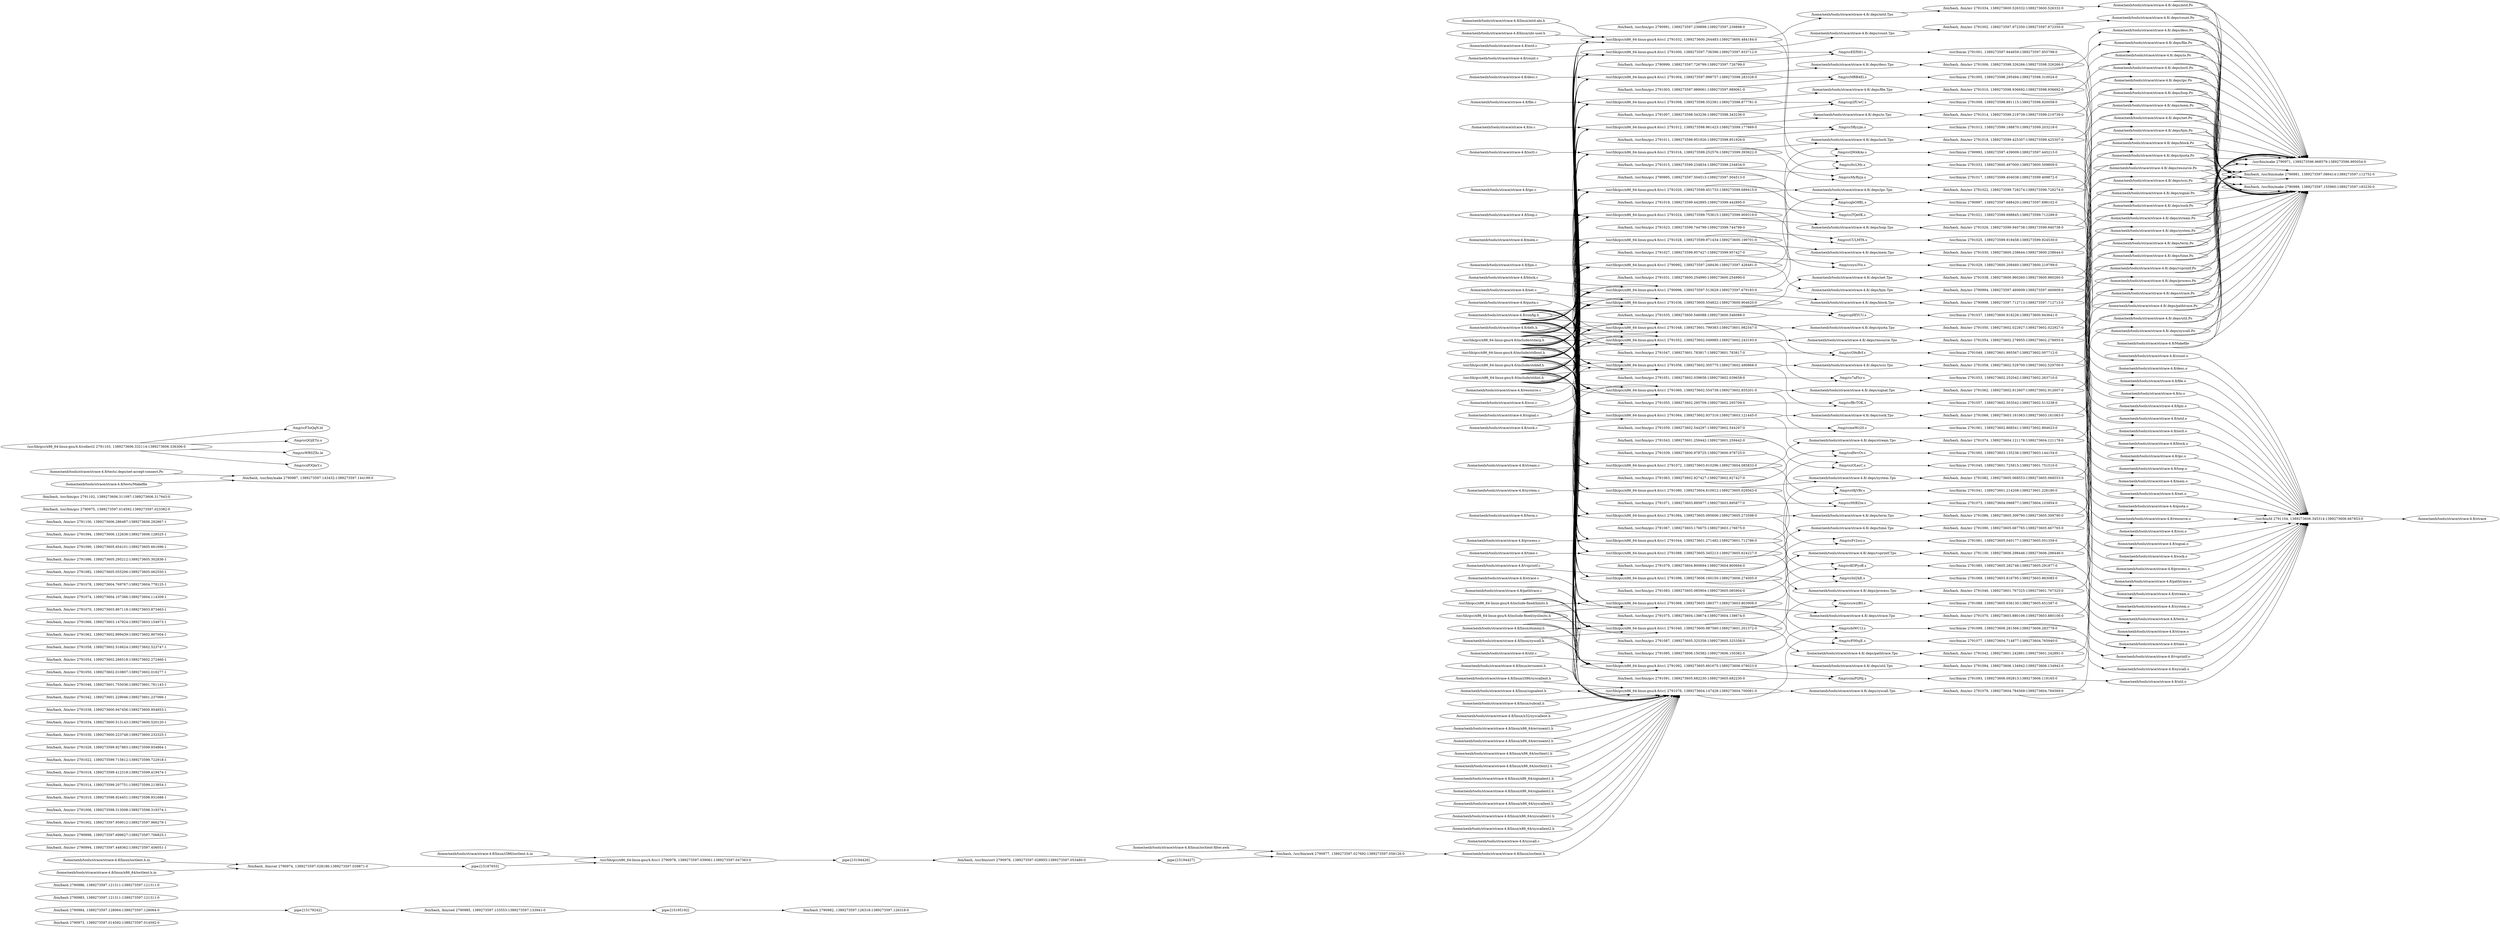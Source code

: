 digraph G {
rankdir="LR";
	"/bin/bash 2790973, 1389273597.014592:1389273597.014592-0" [];
	"/bin/bash 2790982, 1389273597.126318:1389273597.126318-0" [];
	"/bin/bash 2790983, 1389273597.121311:1389273597.121311-0" [];
	"/bin/bash 2790984, 1389273597.128064:1389273597.128064-0" [];
	"/bin/bash 2790986, 1389273597.121311:1389273597.121311-0" [];
	"/bin/bash, /bin/cat 2790974, 1389273597.028186:1389273597.039871-0" [];
	"/bin/bash, /bin/mv 2790994, 1389273597.448362:1389273597.456051-1" [];
	"/bin/bash, /bin/mv 2790994, 1389273597.460609:1389273597.460609-0" [];
	"/bin/bash, /bin/mv 2790998, 1389273597.699627:1389273597.706825-1" [];
	"/bin/bash, /bin/mv 2790998, 1389273597.712713:1389273597.712713-0" [];
	"/bin/bash, /bin/mv 2791002, 1389273597.959012:1389273597.966279-1" [];
	"/bin/bash, /bin/mv 2791002, 1389273597.972350:1389273597.972350-0" [];
	"/bin/bash, /bin/mv 2791006, 1389273598.313008:1389273598.319374-1" [];
	"/bin/bash, /bin/mv 2791006, 1389273598.326266:1389273598.326266-0" [];
	"/bin/bash, /bin/mv 2791010, 1389273598.924451:1389273598.931688-1" [];
	"/bin/bash, /bin/mv 2791010, 1389273598.936692:1389273598.936692-0" [];
	"/bin/bash, /bin/mv 2791014, 1389273599.207751:1389273599.213854-1" [];
	"/bin/bash, /bin/mv 2791014, 1389273599.219739:1389273599.219739-0" [];
	"/bin/bash, /bin/mv 2791018, 1389273599.412318:1389273599.419474-1" [];
	"/bin/bash, /bin/mv 2791018, 1389273599.425307:1389273599.425307-0" [];
	"/bin/bash, /bin/mv 2791022, 1389273599.715612:1389273599.722918-1" [];
	"/bin/bash, /bin/mv 2791022, 1389273599.728274:1389273599.728274-0" [];
	"/bin/bash, /bin/mv 2791026, 1389273599.927883:1389273599.934864-1" [];
	"/bin/bash, /bin/mv 2791026, 1389273599.940738:1389273599.940738-0" [];
	"/bin/bash, /bin/mv 2791030, 1389273600.223748:1389273600.232325-1" [];
	"/bin/bash, /bin/mv 2791030, 1389273600.238644:1389273600.238644-0" [];
	"/bin/bash, /bin/mv 2791034, 1389273600.513143:1389273600.520120-1" [];
	"/bin/bash, /bin/mv 2791034, 1389273600.526332:1389273600.526332-0" [];
	"/bin/bash, /bin/mv 2791038, 1389273600.947456:1389273600.954853-1" [];
	"/bin/bash, /bin/mv 2791038, 1389273600.960260:1389273600.960260-0" [];
	"/bin/bash, /bin/mv 2791042, 1389273601.229046:1389273601.237066-1" [];
	"/bin/bash, /bin/mv 2791042, 1389273601.242891:1389273601.242891-0" [];
	"/bin/bash, /bin/mv 2791046, 1389273601.755036:1389273601.761143-1" [];
	"/bin/bash, /bin/mv 2791046, 1389273601.767325:1389273601.767325-0" [];
	"/bin/bash, /bin/mv 2791050, 1389273602.010807:1389273602.016277-1" [];
	"/bin/bash, /bin/mv 2791050, 1389273602.022927:1389273602.022927-0" [];
	"/bin/bash, /bin/mv 2791054, 1389273602.266518:1389273602.272460-1" [];
	"/bin/bash, /bin/mv 2791054, 1389273602.278955:1389273602.278955-0" [];
	"/bin/bash, /bin/mv 2791058, 1389273602.516624:1389273602.523747-1" [];
	"/bin/bash, /bin/mv 2791058, 1389273602.529700:1389273602.529700-0" [];
	"/bin/bash, /bin/mv 2791062, 1389273602.899439:1389273602.907004-1" [];
	"/bin/bash, /bin/mv 2791062, 1389273602.912607:1389273602.912607-0" [];
	"/bin/bash, /bin/mv 2791066, 1389273603.147924:1389273603.154973-1" [];
	"/bin/bash, /bin/mv 2791066, 1389273603.161063:1389273603.161063-0" [];
	"/bin/bash, /bin/mv 2791070, 1389273603.867118:1389273603.873463-1" [];
	"/bin/bash, /bin/mv 2791070, 1389273603.880106:1389273603.880106-0" [];
	"/bin/bash, /bin/mv 2791074, 1389273604.107366:1389273604.114309-1" [];
	"/bin/bash, /bin/mv 2791074, 1389273604.121178:1389273604.121178-0" [];
	"/bin/bash, /bin/mv 2791078, 1389273604.769767:1389273604.778125-1" [];
	"/bin/bash, /bin/mv 2791078, 1389273604.784569:1389273604.784569-0" [];
	"/bin/bash, /bin/mv 2791082, 1389273605.055206:1389273605.062550-1" [];
	"/bin/bash, /bin/mv 2791082, 1389273605.068553:1389273605.068553-0" [];
	"/bin/bash, /bin/mv 2791086, 1389273605.295212:1389273605.302836-1" [];
	"/bin/bash, /bin/mv 2791086, 1389273605.309790:1389273605.309790-0" [];
	"/bin/bash, /bin/mv 2791090, 1389273605.654101:1389273605.661696-1" [];
	"/bin/bash, /bin/mv 2791090, 1389273605.667765:1389273605.667765-0" [];
	"/bin/bash, /bin/mv 2791094, 1389273606.122636:1389273606.128525-1" [];
	"/bin/bash, /bin/mv 2791094, 1389273606.134942:1389273606.134942-0" [];
	"/bin/bash, /bin/mv 2791100, 1389273606.286487:1389273606.292867-1" [];
	"/bin/bash, /bin/mv 2791100, 1389273606.298446:1389273606.298446-0" [];
	"/bin/bash, /bin/sed 2790985, 1389273597.133553:1389273597.133941-0" [];
	"/bin/bash, /usr/bin/awk 2790977, 1389273597.027692:1389273597.058126-0" [];
	"/bin/bash, /usr/bin/gcc 2790975, 1389273597.014592:1389273597.023382-0" [];
	"/bin/bash, /usr/bin/gcc 2790991, 1389273597.239898:1389273597.239898-0" [];
	"/bin/bash, /usr/bin/gcc 2790995, 1389273597.504513:1389273597.504513-0" [];
	"/bin/bash, /usr/bin/gcc 2790999, 1389273597.726799:1389273597.726799-0" [];
	"/bin/bash, /usr/bin/gcc 2791003, 1389273597.989061:1389273597.989061-0" [];
	"/bin/bash, /usr/bin/gcc 2791007, 1389273598.343236:1389273598.343236-0" [];
	"/bin/bash, /usr/bin/gcc 2791011, 1389273598.951926:1389273598.951926-0" [];
	"/bin/bash, /usr/bin/gcc 2791015, 1389273599.234834:1389273599.234834-0" [];
	"/bin/bash, /usr/bin/gcc 2791019, 1389273599.442895:1389273599.442895-0" [];
	"/bin/bash, /usr/bin/gcc 2791023, 1389273599.744799:1389273599.744799-0" [];
	"/bin/bash, /usr/bin/gcc 2791027, 1389273599.957427:1389273599.957427-0" [];
	"/bin/bash, /usr/bin/gcc 2791031, 1389273600.254990:1389273600.254990-0" [];
	"/bin/bash, /usr/bin/gcc 2791035, 1389273600.546088:1389273600.546088-0" [];
	"/bin/bash, /usr/bin/gcc 2791039, 1389273600.978725:1389273600.978725-0" [];
	"/bin/bash, /usr/bin/gcc 2791043, 1389273601.259442:1389273601.259442-0" [];
	"/bin/bash, /usr/bin/gcc 2791047, 1389273601.783817:1389273601.783817-0" [];
	"/bin/bash, /usr/bin/gcc 2791051, 1389273602.039658:1389273602.039658-0" [];
	"/bin/bash, /usr/bin/gcc 2791055, 1389273602.295709:1389273602.295709-0" [];
	"/bin/bash, /usr/bin/gcc 2791059, 1389273602.544297:1389273602.544297-0" [];
	"/bin/bash, /usr/bin/gcc 2791063, 1389273602.927427:1389273602.927427-0" [];
	"/bin/bash, /usr/bin/gcc 2791067, 1389273603.176675:1389273603.176675-0" [];
	"/bin/bash, /usr/bin/gcc 2791071, 1389273603.895877:1389273603.895877-0" [];
	"/bin/bash, /usr/bin/gcc 2791075, 1389273604.138674:1389273604.138674-0" [];
	"/bin/bash, /usr/bin/gcc 2791079, 1389273604.800694:1389273604.800694-0" [];
	"/bin/bash, /usr/bin/gcc 2791083, 1389273605.085904:1389273605.085904-0" [];
	"/bin/bash, /usr/bin/gcc 2791087, 1389273605.325358:1389273605.325358-0" [];
	"/bin/bash, /usr/bin/gcc 2791091, 1389273605.682230:1389273605.682230-0" [];
	"/bin/bash, /usr/bin/gcc 2791095, 1389273606.150382:1389273606.150382-0" [];
	"/bin/bash, /usr/bin/gcc 2791102, 1389273606.311097:1389273606.317943-0" [];
	"/bin/bash, /usr/bin/make 2790981, 1389273597.086414:1389273597.112752-0" [];
	"/bin/bash, /usr/bin/make 2790987, 1389273597.143432:1389273597.144199-0" [];
	"/bin/bash, /usr/bin/make 2790988, 1389273597.155960:1389273597.183230-0" [];
	"/bin/bash, /usr/bin/sort 2790976, 1389273597.028955:1389273597.053480-0" [];
	"/home/nexb/tools/strace/strace-4.8/.deps/bjm.Po" [];
	"/home/nexb/tools/strace/strace-4.8/.deps/bjm.Tpo" [];
	"/home/nexb/tools/strace/strace-4.8/.deps/block.Po" [];
	"/home/nexb/tools/strace/strace-4.8/.deps/block.Tpo" [];
	"/home/nexb/tools/strace/strace-4.8/.deps/count.Po" [];
	"/home/nexb/tools/strace/strace-4.8/.deps/count.Tpo" [];
	"/home/nexb/tools/strace/strace-4.8/.deps/desc.Po" [];
	"/home/nexb/tools/strace/strace-4.8/.deps/desc.Tpo" [];
	"/home/nexb/tools/strace/strace-4.8/.deps/file.Po" [];
	"/home/nexb/tools/strace/strace-4.8/.deps/file.Tpo" [];
	"/home/nexb/tools/strace/strace-4.8/.deps/io.Po" [];
	"/home/nexb/tools/strace/strace-4.8/.deps/io.Tpo" [];
	"/home/nexb/tools/strace/strace-4.8/.deps/ioctl.Po" [];
	"/home/nexb/tools/strace/strace-4.8/.deps/ioctl.Tpo" [];
	"/home/nexb/tools/strace/strace-4.8/.deps/ipc.Po" [];
	"/home/nexb/tools/strace/strace-4.8/.deps/ipc.Tpo" [];
	"/home/nexb/tools/strace/strace-4.8/.deps/loop.Po" [];
	"/home/nexb/tools/strace/strace-4.8/.deps/loop.Tpo" [];
	"/home/nexb/tools/strace/strace-4.8/.deps/mem.Po" [];
	"/home/nexb/tools/strace/strace-4.8/.deps/mem.Tpo" [];
	"/home/nexb/tools/strace/strace-4.8/.deps/mtd.Po" [];
	"/home/nexb/tools/strace/strace-4.8/.deps/mtd.Tpo" [];
	"/home/nexb/tools/strace/strace-4.8/.deps/net.Po" [];
	"/home/nexb/tools/strace/strace-4.8/.deps/net.Tpo" [];
	"/home/nexb/tools/strace/strace-4.8/.deps/pathtrace.Po" [];
	"/home/nexb/tools/strace/strace-4.8/.deps/pathtrace.Tpo" [];
	"/home/nexb/tools/strace/strace-4.8/.deps/process.Po" [];
	"/home/nexb/tools/strace/strace-4.8/.deps/process.Tpo" [];
	"/home/nexb/tools/strace/strace-4.8/.deps/quota.Po" [];
	"/home/nexb/tools/strace/strace-4.8/.deps/quota.Tpo" [];
	"/home/nexb/tools/strace/strace-4.8/.deps/resource.Po" [];
	"/home/nexb/tools/strace/strace-4.8/.deps/resource.Tpo" [];
	"/home/nexb/tools/strace/strace-4.8/.deps/scsi.Po" [];
	"/home/nexb/tools/strace/strace-4.8/.deps/scsi.Tpo" [];
	"/home/nexb/tools/strace/strace-4.8/.deps/signal.Po" [];
	"/home/nexb/tools/strace/strace-4.8/.deps/signal.Tpo" [];
	"/home/nexb/tools/strace/strace-4.8/.deps/sock.Po" [];
	"/home/nexb/tools/strace/strace-4.8/.deps/sock.Tpo" [];
	"/home/nexb/tools/strace/strace-4.8/.deps/strace.Po" [];
	"/home/nexb/tools/strace/strace-4.8/.deps/strace.Tpo" [];
	"/home/nexb/tools/strace/strace-4.8/.deps/stream.Po" [];
	"/home/nexb/tools/strace/strace-4.8/.deps/stream.Tpo" [];
	"/home/nexb/tools/strace/strace-4.8/.deps/syscall.Po" [];
	"/home/nexb/tools/strace/strace-4.8/.deps/syscall.Tpo" [];
	"/home/nexb/tools/strace/strace-4.8/.deps/system.Po" [];
	"/home/nexb/tools/strace/strace-4.8/.deps/system.Tpo" [];
	"/home/nexb/tools/strace/strace-4.8/.deps/term.Po" [];
	"/home/nexb/tools/strace/strace-4.8/.deps/term.Tpo" [];
	"/home/nexb/tools/strace/strace-4.8/.deps/time.Po" [];
	"/home/nexb/tools/strace/strace-4.8/.deps/time.Tpo" [];
	"/home/nexb/tools/strace/strace-4.8/.deps/util.Po" [];
	"/home/nexb/tools/strace/strace-4.8/.deps/util.Tpo" [];
	"/home/nexb/tools/strace/strace-4.8/.deps/vsprintf.Po" [];
	"/home/nexb/tools/strace/strace-4.8/.deps/vsprintf.Tpo" [];
	"/home/nexb/tools/strace/strace-4.8/Makefile" [];
	"/home/nexb/tools/strace/strace-4.8/bjm.c" [];
	"/home/nexb/tools/strace/strace-4.8/bjm.o" [];
	"/home/nexb/tools/strace/strace-4.8/block.c" [];
	"/home/nexb/tools/strace/strace-4.8/block.o" [];
	"/home/nexb/tools/strace/strace-4.8/config.h" [];
	"/home/nexb/tools/strace/strace-4.8/count.c" [];
	"/home/nexb/tools/strace/strace-4.8/count.o" [];
	"/home/nexb/tools/strace/strace-4.8/defs.h" [];
	"/home/nexb/tools/strace/strace-4.8/desc.c" [];
	"/home/nexb/tools/strace/strace-4.8/desc.o" [];
	"/home/nexb/tools/strace/strace-4.8/file.c" [];
	"/home/nexb/tools/strace/strace-4.8/file.o" [];
	"/home/nexb/tools/strace/strace-4.8/io.c" [];
	"/home/nexb/tools/strace/strace-4.8/io.o" [];
	"/home/nexb/tools/strace/strace-4.8/ioctl.c" [];
	"/home/nexb/tools/strace/strace-4.8/ioctl.o" [];
	"/home/nexb/tools/strace/strace-4.8/ipc.c" [];
	"/home/nexb/tools/strace/strace-4.8/ipc.o" [];
	"/home/nexb/tools/strace/strace-4.8/linux/dummy.h" [];
	"/home/nexb/tools/strace/strace-4.8/linux/errnoent.h" [];
	"/home/nexb/tools/strace/strace-4.8/linux/i386/ioctlent.h.in" [];
	"/home/nexb/tools/strace/strace-4.8/linux/i386/syscallent.h" [];
	"/home/nexb/tools/strace/strace-4.8/linux/ioctlent-filter.awk" [];
	"/home/nexb/tools/strace/strace-4.8/linux/ioctlent.h" [];
	"/home/nexb/tools/strace/strace-4.8/linux/ioctlent.h.in" [];
	"/home/nexb/tools/strace/strace-4.8/linux/mtd-abi.h" [];
	"/home/nexb/tools/strace/strace-4.8/linux/signalent.h" [];
	"/home/nexb/tools/strace/strace-4.8/linux/subcall.h" [];
	"/home/nexb/tools/strace/strace-4.8/linux/syscall.h" [];
	"/home/nexb/tools/strace/strace-4.8/linux/ubi-user.h" [];
	"/home/nexb/tools/strace/strace-4.8/linux/x32/syscallent.h" [];
	"/home/nexb/tools/strace/strace-4.8/linux/x86_64/errnoent1.h" [];
	"/home/nexb/tools/strace/strace-4.8/linux/x86_64/errnoent2.h" [];
	"/home/nexb/tools/strace/strace-4.8/linux/x86_64/ioctlent.h.in" [];
	"/home/nexb/tools/strace/strace-4.8/linux/x86_64/ioctlent1.h" [];
	"/home/nexb/tools/strace/strace-4.8/linux/x86_64/ioctlent2.h" [];
	"/home/nexb/tools/strace/strace-4.8/linux/x86_64/signalent1.h" [];
	"/home/nexb/tools/strace/strace-4.8/linux/x86_64/signalent2.h" [];
	"/home/nexb/tools/strace/strace-4.8/linux/x86_64/syscallent.h" [];
	"/home/nexb/tools/strace/strace-4.8/linux/x86_64/syscallent1.h" [];
	"/home/nexb/tools/strace/strace-4.8/linux/x86_64/syscallent2.h" [];
	"/home/nexb/tools/strace/strace-4.8/loop.c" [];
	"/home/nexb/tools/strace/strace-4.8/loop.o" [];
	"/home/nexb/tools/strace/strace-4.8/mem.c" [];
	"/home/nexb/tools/strace/strace-4.8/mem.o" [];
	"/home/nexb/tools/strace/strace-4.8/mtd.c" [];
	"/home/nexb/tools/strace/strace-4.8/mtd.o" [];
	"/home/nexb/tools/strace/strace-4.8/net.c" [];
	"/home/nexb/tools/strace/strace-4.8/net.o" [];
	"/home/nexb/tools/strace/strace-4.8/pathtrace.c" [];
	"/home/nexb/tools/strace/strace-4.8/pathtrace.o" [];
	"/home/nexb/tools/strace/strace-4.8/process.c" [];
	"/home/nexb/tools/strace/strace-4.8/process.o" [];
	"/home/nexb/tools/strace/strace-4.8/quota.c" [];
	"/home/nexb/tools/strace/strace-4.8/quota.o" [];
	"/home/nexb/tools/strace/strace-4.8/resource.c" [];
	"/home/nexb/tools/strace/strace-4.8/resource.o" [];
	"/home/nexb/tools/strace/strace-4.8/scsi.c" [];
	"/home/nexb/tools/strace/strace-4.8/scsi.o" [];
	"/home/nexb/tools/strace/strace-4.8/signal.c" [];
	"/home/nexb/tools/strace/strace-4.8/signal.o" [];
	"/home/nexb/tools/strace/strace-4.8/sock.c" [];
	"/home/nexb/tools/strace/strace-4.8/sock.o" [];
	"/home/nexb/tools/strace/strace-4.8/strace" [];
	"/home/nexb/tools/strace/strace-4.8/strace.c" [];
	"/home/nexb/tools/strace/strace-4.8/strace.o" [];
	"/home/nexb/tools/strace/strace-4.8/stream.c" [];
	"/home/nexb/tools/strace/strace-4.8/stream.o" [];
	"/home/nexb/tools/strace/strace-4.8/syscall.c" [];
	"/home/nexb/tools/strace/strace-4.8/syscall.o" [];
	"/home/nexb/tools/strace/strace-4.8/system.c" [];
	"/home/nexb/tools/strace/strace-4.8/system.o" [];
	"/home/nexb/tools/strace/strace-4.8/term.c" [];
	"/home/nexb/tools/strace/strace-4.8/term.o" [];
	"/home/nexb/tools/strace/strace-4.8/tests/.deps/net-accept-connect.Po" [];
	"/home/nexb/tools/strace/strace-4.8/tests/Makefile" [];
	"/home/nexb/tools/strace/strace-4.8/time.c" [];
	"/home/nexb/tools/strace/strace-4.8/time.o" [];
	"/home/nexb/tools/strace/strace-4.8/util.c" [];
	"/home/nexb/tools/strace/strace-4.8/util.o" [];
	"/home/nexb/tools/strace/strace-4.8/vsprintf.c" [];
	"/home/nexb/tools/strace/strace-4.8/vsprintf.o" [];
	"/tmp/cc5Ryyjm.s" [];
	"/tmp/cc7aFlcr.s" [];
	"/tmp/ccCULMT6.s" [];
	"/tmp/ccEEfS81.s" [];
	"/tmp/ccF00ujE.s" [];
	"/tmp/ccF3oQqN.ld" [];
	"/tmp/ccFr2ssr.s" [];
	"/tmp/ccG9nBrf.s" [];
	"/tmp/ccIol2hE.s" [];
	"/tmp/ccKOPyoB.s" [];
	"/tmp/ccMRB4El.s" [];
	"/tmp/ccMtBZiw.s" [];
	"/tmp/ccMyRyjx.s" [];
	"/tmp/ccQM4KAs.s" [];
	"/tmp/ccQOjETn.o" [];
	"/tmp/ccWRSZXc.le" [];
	"/tmp/ccbiWC1I.s" [];
	"/tmp/ccdfwvOv.s" [];
	"/tmp/ccfBcTOK.s" [];
	"/tmp/ccgbG9BL.s" [];
	"/tmp/cciOLesC.s" [];
	"/tmp/cciTQe0K.s" [];
	"/tmp/ccimPQMj.s" [];
	"/tmp/ccltcLMz.s" [];
	"/tmp/ccmeWz20.s" [];
	"/tmp/ccp2fUwC.s" [];
	"/tmp/ccpHf3UU.s" [];
	"/tmp/ccsyu3Vo.s" [];
	"/tmp/cct8jVBr.s" [];
	"/tmp/ccuwziBS.s" [];
	"/tmp/cczfOQmY.c" [];
	"/usr/bin/as 2790993, 1389273597.439009:1389273597.445213-0" [];
	"/usr/bin/as 2790997, 1389273597.688420:1389273597.696102-0" [];
	"/usr/bin/as 2791001, 1389273597.944659:1389273597.955798-0" [];
	"/usr/bin/as 2791005, 1389273598.295494:1389273598.310024-0" [];
	"/usr/bin/as 2791009, 1389273598.891115:1389273598.920058-0" [];
	"/usr/bin/as 2791013, 1389273599.188870:1389273599.203218-0" [];
	"/usr/bin/as 2791017, 1389273599.404038:1389273599.409872-0" [];
	"/usr/bin/as 2791021, 1389273599.698845:1389273599.712289-0" [];
	"/usr/bin/as 2791025, 1389273599.919458:1389273599.924530-0" [];
	"/usr/bin/as 2791029, 1389273600.208460:1389273600.219799-0" [];
	"/usr/bin/as 2791033, 1389273600.497000:1389273600.509809-0" [];
	"/usr/bin/as 2791037, 1389273600.918226:1389273600.943641-0" [];
	"/usr/bin/as 2791041, 1389273601.214208:1389273601.226180-0" [];
	"/usr/bin/as 2791045, 1389273601.725815:1389273601.751510-0" [];
	"/usr/bin/as 2791049, 1389273601.995567:1389273602.007712-0" [];
	"/usr/bin/as 2791053, 1389273602.252042:1389273602.263710-0" [];
	"/usr/bin/as 2791057, 1389273602.503542:1389273602.513238-0" [];
	"/usr/bin/as 2791061, 1389273602.868541:1389273602.894623-0" [];
	"/usr/bin/as 2791065, 1389273603.135236:1389273603.144154-0" [];
	"/usr/bin/as 2791069, 1389273603.816795:1389273603.863085-0" [];
	"/usr/bin/as 2791073, 1389273604.096877:1389273604.103954-0" [];
	"/usr/bin/as 2791077, 1389273604.714877:1389273604.765940-0" [];
	"/usr/bin/as 2791081, 1389273605.040177:1389273605.051359-0" [];
	"/usr/bin/as 2791085, 1389273605.282748:1389273605.291877-0" [];
	"/usr/bin/as 2791089, 1389273605.636130:1389273605.651587-0" [];
	"/usr/bin/as 2791093, 1389273606.092813:1389273606.119165-0" [];
	"/usr/bin/as 2791099, 1389273606.281566:1389273606.283779-0" [];
	"/usr/bin/ld 2791104, 1389273606.345314:1389273606.667853-0" [];
	"/usr/bin/make 2790971, 1389273596.968579:1389273596.995054-0" [];
	"/usr/lib/gcc/x86_64-linux-gnu/4.6/cc1 2790978, 1389273597.039061:1389273597.047363-0" [];
	"/usr/lib/gcc/x86_64-linux-gnu/4.6/cc1 2790992, 1389273597.248436:1389273597.426481-0" [];
	"/usr/lib/gcc/x86_64-linux-gnu/4.6/cc1 2790996, 1389273597.513629:1389273597.679183-0" [];
	"/usr/lib/gcc/x86_64-linux-gnu/4.6/cc1 2791000, 1389273597.736396:1389273597.933712-0" [];
	"/usr/lib/gcc/x86_64-linux-gnu/4.6/cc1 2791004, 1389273597.998757:1389273598.283328-0" [];
	"/usr/lib/gcc/x86_64-linux-gnu/4.6/cc1 2791008, 1389273598.352381:1389273598.877781-0" [];
	"/usr/lib/gcc/x86_64-linux-gnu/4.6/cc1 2791012, 1389273598.961423:1389273599.177869-0" [];
	"/usr/lib/gcc/x86_64-linux-gnu/4.6/cc1 2791016, 1389273599.252576:1389273599.393622-0" [];
	"/usr/lib/gcc/x86_64-linux-gnu/4.6/cc1 2791020, 1389273599.451733:1389273599.689415-0" [];
	"/usr/lib/gcc/x86_64-linux-gnu/4.6/cc1 2791024, 1389273599.753615:1389273599.909319-0" [];
	"/usr/lib/gcc/x86_64-linux-gnu/4.6/cc1 2791028, 1389273599.971434:1389273600.199701-0" [];
	"/usr/lib/gcc/x86_64-linux-gnu/4.6/cc1 2791032, 1389273600.264483:1389273600.484184-0" [];
	"/usr/lib/gcc/x86_64-linux-gnu/4.6/cc1 2791036, 1389273600.554822:1389273600.904620-0" [];
	"/usr/lib/gcc/x86_64-linux-gnu/4.6/cc1 2791040, 1389273600.987580:1389273601.201372-0" [];
	"/usr/lib/gcc/x86_64-linux-gnu/4.6/cc1 2791044, 1389273601.271482:1389273601.712786-0" [];
	"/usr/lib/gcc/x86_64-linux-gnu/4.6/cc1 2791048, 1389273601.799383:1389273601.982547-0" [];
	"/usr/lib/gcc/x86_64-linux-gnu/4.6/cc1 2791052, 1389273602.049985:1389273602.243193-0" [];
	"/usr/lib/gcc/x86_64-linux-gnu/4.6/cc1 2791056, 1389273602.305775:1389273602.490868-0" [];
	"/usr/lib/gcc/x86_64-linux-gnu/4.6/cc1 2791060, 1389273602.554738:1389273602.855201-0" [];
	"/usr/lib/gcc/x86_64-linux-gnu/4.6/cc1 2791064, 1389273602.937316:1389273603.121445-0" [];
	"/usr/lib/gcc/x86_64-linux-gnu/4.6/cc1 2791068, 1389273603.186377:1389273603.803908-0" [];
	"/usr/lib/gcc/x86_64-linux-gnu/4.6/cc1 2791072, 1389273603.910296:1389273604.085833-0" [];
	"/usr/lib/gcc/x86_64-linux-gnu/4.6/cc1 2791076, 1389273604.147428:1389273604.700061-0" [];
	"/usr/lib/gcc/x86_64-linux-gnu/4.6/cc1 2791080, 1389273604.810912:1389273605.029563-0" [];
	"/usr/lib/gcc/x86_64-linux-gnu/4.6/cc1 2791084, 1389273605.095606:1389273605.273598-0" [];
	"/usr/lib/gcc/x86_64-linux-gnu/4.6/cc1 2791088, 1389273605.345213:1389273605.624227-0" [];
	"/usr/lib/gcc/x86_64-linux-gnu/4.6/cc1 2791092, 1389273605.691675:1389273606.078023-0" [];
	"/usr/lib/gcc/x86_64-linux-gnu/4.6/cc1 2791096, 1389273606.160150:1389273606.274005-0" [];
	"/usr/lib/gcc/x86_64-linux-gnu/4.6/collect2 2791103, 1389273606.332114:1389273606.336306-0" [];
	"/usr/lib/gcc/x86_64-linux-gnu/4.6/include-fixed/limits.h" [];
	"/usr/lib/gcc/x86_64-linux-gnu/4.6/include-fixed/syslimits.h" [];
	"/usr/lib/gcc/x86_64-linux-gnu/4.6/include/stdarg.h" [];
	"/usr/lib/gcc/x86_64-linux-gnu/4.6/include/stdbool.h" [];
	"/usr/lib/gcc/x86_64-linux-gnu/4.6/include/stddef.h" [];
	"/usr/lib/gcc/x86_64-linux-gnu/4.6/include/stdint.h" [];
	"pipe:[15179242]" [];
	"pipe:[15187655]" [];
	"pipe:[15194426]" [];
	"pipe:[15194427]" [];
	"pipe:[15195192]" [];
	"/bin/bash 2790984, 1389273597.128064:1389273597.128064-0" -> "pipe:[15179242]" [];
	"/bin/bash, /bin/cat 2790974, 1389273597.028186:1389273597.039871-0" -> "pipe:[15187655]" [];
	"/bin/bash, /bin/mv 2790994, 1389273597.460609:1389273597.460609-0" -> "/home/nexb/tools/strace/strace-4.8/.deps/bjm.Po" [];
	"/bin/bash, /bin/mv 2790998, 1389273597.712713:1389273597.712713-0" -> "/home/nexb/tools/strace/strace-4.8/.deps/block.Po" [];
	"/bin/bash, /bin/mv 2791002, 1389273597.972350:1389273597.972350-0" -> "/home/nexb/tools/strace/strace-4.8/.deps/count.Po" [];
	"/bin/bash, /bin/mv 2791006, 1389273598.326266:1389273598.326266-0" -> "/home/nexb/tools/strace/strace-4.8/.deps/desc.Po" [];
	"/bin/bash, /bin/mv 2791010, 1389273598.936692:1389273598.936692-0" -> "/home/nexb/tools/strace/strace-4.8/.deps/file.Po" [];
	"/bin/bash, /bin/mv 2791014, 1389273599.219739:1389273599.219739-0" -> "/home/nexb/tools/strace/strace-4.8/.deps/io.Po" [];
	"/bin/bash, /bin/mv 2791018, 1389273599.425307:1389273599.425307-0" -> "/home/nexb/tools/strace/strace-4.8/.deps/ioctl.Po" [];
	"/bin/bash, /bin/mv 2791022, 1389273599.728274:1389273599.728274-0" -> "/home/nexb/tools/strace/strace-4.8/.deps/ipc.Po" [];
	"/bin/bash, /bin/mv 2791026, 1389273599.940738:1389273599.940738-0" -> "/home/nexb/tools/strace/strace-4.8/.deps/loop.Po" [];
	"/bin/bash, /bin/mv 2791030, 1389273600.238644:1389273600.238644-0" -> "/home/nexb/tools/strace/strace-4.8/.deps/mem.Po" [];
	"/bin/bash, /bin/mv 2791034, 1389273600.526332:1389273600.526332-0" -> "/home/nexb/tools/strace/strace-4.8/.deps/mtd.Po" [];
	"/bin/bash, /bin/mv 2791038, 1389273600.960260:1389273600.960260-0" -> "/home/nexb/tools/strace/strace-4.8/.deps/net.Po" [];
	"/bin/bash, /bin/mv 2791042, 1389273601.242891:1389273601.242891-0" -> "/home/nexb/tools/strace/strace-4.8/.deps/pathtrace.Po" [];
	"/bin/bash, /bin/mv 2791046, 1389273601.767325:1389273601.767325-0" -> "/home/nexb/tools/strace/strace-4.8/.deps/process.Po" [];
	"/bin/bash, /bin/mv 2791050, 1389273602.022927:1389273602.022927-0" -> "/home/nexb/tools/strace/strace-4.8/.deps/quota.Po" [];
	"/bin/bash, /bin/mv 2791054, 1389273602.278955:1389273602.278955-0" -> "/home/nexb/tools/strace/strace-4.8/.deps/resource.Po" [];
	"/bin/bash, /bin/mv 2791058, 1389273602.529700:1389273602.529700-0" -> "/home/nexb/tools/strace/strace-4.8/.deps/scsi.Po" [];
	"/bin/bash, /bin/mv 2791062, 1389273602.912607:1389273602.912607-0" -> "/home/nexb/tools/strace/strace-4.8/.deps/signal.Po" [];
	"/bin/bash, /bin/mv 2791066, 1389273603.161063:1389273603.161063-0" -> "/home/nexb/tools/strace/strace-4.8/.deps/sock.Po" [];
	"/bin/bash, /bin/mv 2791070, 1389273603.880106:1389273603.880106-0" -> "/home/nexb/tools/strace/strace-4.8/.deps/strace.Po" [];
	"/bin/bash, /bin/mv 2791074, 1389273604.121178:1389273604.121178-0" -> "/home/nexb/tools/strace/strace-4.8/.deps/stream.Po" [];
	"/bin/bash, /bin/mv 2791078, 1389273604.784569:1389273604.784569-0" -> "/home/nexb/tools/strace/strace-4.8/.deps/syscall.Po" [];
	"/bin/bash, /bin/mv 2791082, 1389273605.068553:1389273605.068553-0" -> "/home/nexb/tools/strace/strace-4.8/.deps/system.Po" [];
	"/bin/bash, /bin/mv 2791086, 1389273605.309790:1389273605.309790-0" -> "/home/nexb/tools/strace/strace-4.8/.deps/term.Po" [];
	"/bin/bash, /bin/mv 2791090, 1389273605.667765:1389273605.667765-0" -> "/home/nexb/tools/strace/strace-4.8/.deps/time.Po" [];
	"/bin/bash, /bin/mv 2791094, 1389273606.134942:1389273606.134942-0" -> "/home/nexb/tools/strace/strace-4.8/.deps/util.Po" [];
	"/bin/bash, /bin/mv 2791100, 1389273606.298446:1389273606.298446-0" -> "/home/nexb/tools/strace/strace-4.8/.deps/vsprintf.Po" [];
	"/bin/bash, /bin/sed 2790985, 1389273597.133553:1389273597.133941-0" -> "pipe:[15195192]" [];
	"/bin/bash, /usr/bin/awk 2790977, 1389273597.027692:1389273597.058126-0" -> "/home/nexb/tools/strace/strace-4.8/linux/ioctlent.h" [];
	"/bin/bash, /usr/bin/gcc 2790991, 1389273597.239898:1389273597.239898-0" -> "/tmp/ccQM4KAs.s" [];
	"/bin/bash, /usr/bin/gcc 2790995, 1389273597.504513:1389273597.504513-0" -> "/tmp/ccgbG9BL.s" [];
	"/bin/bash, /usr/bin/gcc 2790999, 1389273597.726799:1389273597.726799-0" -> "/tmp/ccEEfS81.s" [];
	"/bin/bash, /usr/bin/gcc 2791003, 1389273597.989061:1389273597.989061-0" -> "/tmp/ccMRB4El.s" [];
	"/bin/bash, /usr/bin/gcc 2791007, 1389273598.343236:1389273598.343236-0" -> "/tmp/ccp2fUwC.s" [];
	"/bin/bash, /usr/bin/gcc 2791011, 1389273598.951926:1389273598.951926-0" -> "/tmp/cc5Ryyjm.s" [];
	"/bin/bash, /usr/bin/gcc 2791015, 1389273599.234834:1389273599.234834-0" -> "/tmp/ccMyRyjx.s" [];
	"/bin/bash, /usr/bin/gcc 2791019, 1389273599.442895:1389273599.442895-0" -> "/tmp/cciTQe0K.s" [];
	"/bin/bash, /usr/bin/gcc 2791023, 1389273599.744799:1389273599.744799-0" -> "/tmp/ccCULMT6.s" [];
	"/bin/bash, /usr/bin/gcc 2791027, 1389273599.957427:1389273599.957427-0" -> "/tmp/ccsyu3Vo.s" [];
	"/bin/bash, /usr/bin/gcc 2791031, 1389273600.254990:1389273600.254990-0" -> "/tmp/ccltcLMz.s" [];
	"/bin/bash, /usr/bin/gcc 2791035, 1389273600.546088:1389273600.546088-0" -> "/tmp/ccpHf3UU.s" [];
	"/bin/bash, /usr/bin/gcc 2791039, 1389273600.978725:1389273600.978725-0" -> "/tmp/cct8jVBr.s" [];
	"/bin/bash, /usr/bin/gcc 2791043, 1389273601.259442:1389273601.259442-0" -> "/tmp/cciOLesC.s" [];
	"/bin/bash, /usr/bin/gcc 2791047, 1389273601.783817:1389273601.783817-0" -> "/tmp/ccG9nBrf.s" [];
	"/bin/bash, /usr/bin/gcc 2791051, 1389273602.039658:1389273602.039658-0" -> "/tmp/cc7aFlcr.s" [];
	"/bin/bash, /usr/bin/gcc 2791055, 1389273602.295709:1389273602.295709-0" -> "/tmp/ccfBcTOK.s" [];
	"/bin/bash, /usr/bin/gcc 2791059, 1389273602.544297:1389273602.544297-0" -> "/tmp/ccmeWz20.s" [];
	"/bin/bash, /usr/bin/gcc 2791063, 1389273602.927427:1389273602.927427-0" -> "/tmp/ccdfwvOv.s" [];
	"/bin/bash, /usr/bin/gcc 2791067, 1389273603.176675:1389273603.176675-0" -> "/tmp/ccIol2hE.s" [];
	"/bin/bash, /usr/bin/gcc 2791071, 1389273603.895877:1389273603.895877-0" -> "/tmp/ccMtBZiw.s" [];
	"/bin/bash, /usr/bin/gcc 2791075, 1389273604.138674:1389273604.138674-0" -> "/tmp/ccF00ujE.s" [];
	"/bin/bash, /usr/bin/gcc 2791079, 1389273604.800694:1389273604.800694-0" -> "/tmp/ccFr2ssr.s" [];
	"/bin/bash, /usr/bin/gcc 2791083, 1389273605.085904:1389273605.085904-0" -> "/tmp/ccKOPyoB.s" [];
	"/bin/bash, /usr/bin/gcc 2791087, 1389273605.325358:1389273605.325358-0" -> "/tmp/ccuwziBS.s" [];
	"/bin/bash, /usr/bin/gcc 2791091, 1389273605.682230:1389273605.682230-0" -> "/tmp/ccimPQMj.s" [];
	"/bin/bash, /usr/bin/gcc 2791095, 1389273606.150382:1389273606.150382-0" -> "/tmp/ccbiWC1I.s" [];
	"/bin/bash, /usr/bin/sort 2790976, 1389273597.028955:1389273597.053480-0" -> "pipe:[15194427]" [];
	"/home/nexb/tools/strace/strace-4.8/.deps/bjm.Po" -> "/bin/bash, /usr/bin/make 2790981, 1389273597.086414:1389273597.112752-0" [];
	"/home/nexb/tools/strace/strace-4.8/.deps/bjm.Po" -> "/bin/bash, /usr/bin/make 2790988, 1389273597.155960:1389273597.183230-0" [];
	"/home/nexb/tools/strace/strace-4.8/.deps/bjm.Po" -> "/usr/bin/make 2790971, 1389273596.968579:1389273596.995054-0" [];
	"/home/nexb/tools/strace/strace-4.8/.deps/bjm.Tpo" -> "/bin/bash, /bin/mv 2790994, 1389273597.460609:1389273597.460609-0" [];
	"/home/nexb/tools/strace/strace-4.8/.deps/block.Po" -> "/bin/bash, /usr/bin/make 2790981, 1389273597.086414:1389273597.112752-0" [];
	"/home/nexb/tools/strace/strace-4.8/.deps/block.Po" -> "/bin/bash, /usr/bin/make 2790988, 1389273597.155960:1389273597.183230-0" [];
	"/home/nexb/tools/strace/strace-4.8/.deps/block.Po" -> "/usr/bin/make 2790971, 1389273596.968579:1389273596.995054-0" [];
	"/home/nexb/tools/strace/strace-4.8/.deps/block.Tpo" -> "/bin/bash, /bin/mv 2790998, 1389273597.712713:1389273597.712713-0" [];
	"/home/nexb/tools/strace/strace-4.8/.deps/count.Po" -> "/bin/bash, /usr/bin/make 2790981, 1389273597.086414:1389273597.112752-0" [];
	"/home/nexb/tools/strace/strace-4.8/.deps/count.Po" -> "/bin/bash, /usr/bin/make 2790988, 1389273597.155960:1389273597.183230-0" [];
	"/home/nexb/tools/strace/strace-4.8/.deps/count.Po" -> "/usr/bin/make 2790971, 1389273596.968579:1389273596.995054-0" [];
	"/home/nexb/tools/strace/strace-4.8/.deps/count.Tpo" -> "/bin/bash, /bin/mv 2791002, 1389273597.972350:1389273597.972350-0" [];
	"/home/nexb/tools/strace/strace-4.8/.deps/desc.Po" -> "/bin/bash, /usr/bin/make 2790981, 1389273597.086414:1389273597.112752-0" [];
	"/home/nexb/tools/strace/strace-4.8/.deps/desc.Po" -> "/bin/bash, /usr/bin/make 2790988, 1389273597.155960:1389273597.183230-0" [];
	"/home/nexb/tools/strace/strace-4.8/.deps/desc.Po" -> "/usr/bin/make 2790971, 1389273596.968579:1389273596.995054-0" [];
	"/home/nexb/tools/strace/strace-4.8/.deps/desc.Tpo" -> "/bin/bash, /bin/mv 2791006, 1389273598.326266:1389273598.326266-0" [];
	"/home/nexb/tools/strace/strace-4.8/.deps/file.Po" -> "/bin/bash, /usr/bin/make 2790981, 1389273597.086414:1389273597.112752-0" [];
	"/home/nexb/tools/strace/strace-4.8/.deps/file.Po" -> "/bin/bash, /usr/bin/make 2790988, 1389273597.155960:1389273597.183230-0" [];
	"/home/nexb/tools/strace/strace-4.8/.deps/file.Po" -> "/usr/bin/make 2790971, 1389273596.968579:1389273596.995054-0" [];
	"/home/nexb/tools/strace/strace-4.8/.deps/file.Tpo" -> "/bin/bash, /bin/mv 2791010, 1389273598.936692:1389273598.936692-0" [];
	"/home/nexb/tools/strace/strace-4.8/.deps/io.Po" -> "/bin/bash, /usr/bin/make 2790981, 1389273597.086414:1389273597.112752-0" [];
	"/home/nexb/tools/strace/strace-4.8/.deps/io.Po" -> "/bin/bash, /usr/bin/make 2790988, 1389273597.155960:1389273597.183230-0" [];
	"/home/nexb/tools/strace/strace-4.8/.deps/io.Po" -> "/usr/bin/make 2790971, 1389273596.968579:1389273596.995054-0" [];
	"/home/nexb/tools/strace/strace-4.8/.deps/io.Tpo" -> "/bin/bash, /bin/mv 2791014, 1389273599.219739:1389273599.219739-0" [];
	"/home/nexb/tools/strace/strace-4.8/.deps/ioctl.Po" -> "/bin/bash, /usr/bin/make 2790981, 1389273597.086414:1389273597.112752-0" [];
	"/home/nexb/tools/strace/strace-4.8/.deps/ioctl.Po" -> "/bin/bash, /usr/bin/make 2790988, 1389273597.155960:1389273597.183230-0" [];
	"/home/nexb/tools/strace/strace-4.8/.deps/ioctl.Po" -> "/usr/bin/make 2790971, 1389273596.968579:1389273596.995054-0" [];
	"/home/nexb/tools/strace/strace-4.8/.deps/ioctl.Tpo" -> "/bin/bash, /bin/mv 2791018, 1389273599.425307:1389273599.425307-0" [];
	"/home/nexb/tools/strace/strace-4.8/.deps/ipc.Po" -> "/bin/bash, /usr/bin/make 2790981, 1389273597.086414:1389273597.112752-0" [];
	"/home/nexb/tools/strace/strace-4.8/.deps/ipc.Po" -> "/bin/bash, /usr/bin/make 2790988, 1389273597.155960:1389273597.183230-0" [];
	"/home/nexb/tools/strace/strace-4.8/.deps/ipc.Po" -> "/usr/bin/make 2790971, 1389273596.968579:1389273596.995054-0" [];
	"/home/nexb/tools/strace/strace-4.8/.deps/ipc.Tpo" -> "/bin/bash, /bin/mv 2791022, 1389273599.728274:1389273599.728274-0" [];
	"/home/nexb/tools/strace/strace-4.8/.deps/loop.Po" -> "/bin/bash, /usr/bin/make 2790981, 1389273597.086414:1389273597.112752-0" [];
	"/home/nexb/tools/strace/strace-4.8/.deps/loop.Po" -> "/bin/bash, /usr/bin/make 2790988, 1389273597.155960:1389273597.183230-0" [];
	"/home/nexb/tools/strace/strace-4.8/.deps/loop.Po" -> "/usr/bin/make 2790971, 1389273596.968579:1389273596.995054-0" [];
	"/home/nexb/tools/strace/strace-4.8/.deps/loop.Tpo" -> "/bin/bash, /bin/mv 2791026, 1389273599.940738:1389273599.940738-0" [];
	"/home/nexb/tools/strace/strace-4.8/.deps/mem.Po" -> "/bin/bash, /usr/bin/make 2790981, 1389273597.086414:1389273597.112752-0" [];
	"/home/nexb/tools/strace/strace-4.8/.deps/mem.Po" -> "/bin/bash, /usr/bin/make 2790988, 1389273597.155960:1389273597.183230-0" [];
	"/home/nexb/tools/strace/strace-4.8/.deps/mem.Po" -> "/usr/bin/make 2790971, 1389273596.968579:1389273596.995054-0" [];
	"/home/nexb/tools/strace/strace-4.8/.deps/mem.Tpo" -> "/bin/bash, /bin/mv 2791030, 1389273600.238644:1389273600.238644-0" [];
	"/home/nexb/tools/strace/strace-4.8/.deps/mtd.Po" -> "/bin/bash, /usr/bin/make 2790981, 1389273597.086414:1389273597.112752-0" [];
	"/home/nexb/tools/strace/strace-4.8/.deps/mtd.Po" -> "/bin/bash, /usr/bin/make 2790988, 1389273597.155960:1389273597.183230-0" [];
	"/home/nexb/tools/strace/strace-4.8/.deps/mtd.Po" -> "/usr/bin/make 2790971, 1389273596.968579:1389273596.995054-0" [];
	"/home/nexb/tools/strace/strace-4.8/.deps/mtd.Tpo" -> "/bin/bash, /bin/mv 2791034, 1389273600.526332:1389273600.526332-0" [];
	"/home/nexb/tools/strace/strace-4.8/.deps/net.Po" -> "/bin/bash, /usr/bin/make 2790981, 1389273597.086414:1389273597.112752-0" [];
	"/home/nexb/tools/strace/strace-4.8/.deps/net.Po" -> "/bin/bash, /usr/bin/make 2790988, 1389273597.155960:1389273597.183230-0" [];
	"/home/nexb/tools/strace/strace-4.8/.deps/net.Po" -> "/usr/bin/make 2790971, 1389273596.968579:1389273596.995054-0" [];
	"/home/nexb/tools/strace/strace-4.8/.deps/net.Tpo" -> "/bin/bash, /bin/mv 2791038, 1389273600.960260:1389273600.960260-0" [];
	"/home/nexb/tools/strace/strace-4.8/.deps/pathtrace.Po" -> "/bin/bash, /usr/bin/make 2790981, 1389273597.086414:1389273597.112752-0" [];
	"/home/nexb/tools/strace/strace-4.8/.deps/pathtrace.Po" -> "/bin/bash, /usr/bin/make 2790988, 1389273597.155960:1389273597.183230-0" [];
	"/home/nexb/tools/strace/strace-4.8/.deps/pathtrace.Po" -> "/usr/bin/make 2790971, 1389273596.968579:1389273596.995054-0" [];
	"/home/nexb/tools/strace/strace-4.8/.deps/pathtrace.Tpo" -> "/bin/bash, /bin/mv 2791042, 1389273601.242891:1389273601.242891-0" [];
	"/home/nexb/tools/strace/strace-4.8/.deps/process.Po" -> "/bin/bash, /usr/bin/make 2790981, 1389273597.086414:1389273597.112752-0" [];
	"/home/nexb/tools/strace/strace-4.8/.deps/process.Po" -> "/bin/bash, /usr/bin/make 2790988, 1389273597.155960:1389273597.183230-0" [];
	"/home/nexb/tools/strace/strace-4.8/.deps/process.Po" -> "/usr/bin/make 2790971, 1389273596.968579:1389273596.995054-0" [];
	"/home/nexb/tools/strace/strace-4.8/.deps/process.Tpo" -> "/bin/bash, /bin/mv 2791046, 1389273601.767325:1389273601.767325-0" [];
	"/home/nexb/tools/strace/strace-4.8/.deps/quota.Po" -> "/bin/bash, /usr/bin/make 2790981, 1389273597.086414:1389273597.112752-0" [];
	"/home/nexb/tools/strace/strace-4.8/.deps/quota.Po" -> "/bin/bash, /usr/bin/make 2790988, 1389273597.155960:1389273597.183230-0" [];
	"/home/nexb/tools/strace/strace-4.8/.deps/quota.Po" -> "/usr/bin/make 2790971, 1389273596.968579:1389273596.995054-0" [];
	"/home/nexb/tools/strace/strace-4.8/.deps/quota.Tpo" -> "/bin/bash, /bin/mv 2791050, 1389273602.022927:1389273602.022927-0" [];
	"/home/nexb/tools/strace/strace-4.8/.deps/resource.Po" -> "/bin/bash, /usr/bin/make 2790981, 1389273597.086414:1389273597.112752-0" [];
	"/home/nexb/tools/strace/strace-4.8/.deps/resource.Po" -> "/bin/bash, /usr/bin/make 2790988, 1389273597.155960:1389273597.183230-0" [];
	"/home/nexb/tools/strace/strace-4.8/.deps/resource.Po" -> "/usr/bin/make 2790971, 1389273596.968579:1389273596.995054-0" [];
	"/home/nexb/tools/strace/strace-4.8/.deps/resource.Tpo" -> "/bin/bash, /bin/mv 2791054, 1389273602.278955:1389273602.278955-0" [];
	"/home/nexb/tools/strace/strace-4.8/.deps/scsi.Po" -> "/bin/bash, /usr/bin/make 2790981, 1389273597.086414:1389273597.112752-0" [];
	"/home/nexb/tools/strace/strace-4.8/.deps/scsi.Po" -> "/bin/bash, /usr/bin/make 2790988, 1389273597.155960:1389273597.183230-0" [];
	"/home/nexb/tools/strace/strace-4.8/.deps/scsi.Po" -> "/usr/bin/make 2790971, 1389273596.968579:1389273596.995054-0" [];
	"/home/nexb/tools/strace/strace-4.8/.deps/scsi.Tpo" -> "/bin/bash, /bin/mv 2791058, 1389273602.529700:1389273602.529700-0" [];
	"/home/nexb/tools/strace/strace-4.8/.deps/signal.Po" -> "/bin/bash, /usr/bin/make 2790981, 1389273597.086414:1389273597.112752-0" [];
	"/home/nexb/tools/strace/strace-4.8/.deps/signal.Po" -> "/bin/bash, /usr/bin/make 2790988, 1389273597.155960:1389273597.183230-0" [];
	"/home/nexb/tools/strace/strace-4.8/.deps/signal.Po" -> "/usr/bin/make 2790971, 1389273596.968579:1389273596.995054-0" [];
	"/home/nexb/tools/strace/strace-4.8/.deps/signal.Tpo" -> "/bin/bash, /bin/mv 2791062, 1389273602.912607:1389273602.912607-0" [];
	"/home/nexb/tools/strace/strace-4.8/.deps/sock.Po" -> "/bin/bash, /usr/bin/make 2790981, 1389273597.086414:1389273597.112752-0" [];
	"/home/nexb/tools/strace/strace-4.8/.deps/sock.Po" -> "/bin/bash, /usr/bin/make 2790988, 1389273597.155960:1389273597.183230-0" [];
	"/home/nexb/tools/strace/strace-4.8/.deps/sock.Po" -> "/usr/bin/make 2790971, 1389273596.968579:1389273596.995054-0" [];
	"/home/nexb/tools/strace/strace-4.8/.deps/sock.Tpo" -> "/bin/bash, /bin/mv 2791066, 1389273603.161063:1389273603.161063-0" [];
	"/home/nexb/tools/strace/strace-4.8/.deps/strace.Po" -> "/bin/bash, /usr/bin/make 2790981, 1389273597.086414:1389273597.112752-0" [];
	"/home/nexb/tools/strace/strace-4.8/.deps/strace.Po" -> "/bin/bash, /usr/bin/make 2790988, 1389273597.155960:1389273597.183230-0" [];
	"/home/nexb/tools/strace/strace-4.8/.deps/strace.Po" -> "/usr/bin/make 2790971, 1389273596.968579:1389273596.995054-0" [];
	"/home/nexb/tools/strace/strace-4.8/.deps/strace.Tpo" -> "/bin/bash, /bin/mv 2791070, 1389273603.880106:1389273603.880106-0" [];
	"/home/nexb/tools/strace/strace-4.8/.deps/stream.Po" -> "/bin/bash, /usr/bin/make 2790981, 1389273597.086414:1389273597.112752-0" [];
	"/home/nexb/tools/strace/strace-4.8/.deps/stream.Po" -> "/bin/bash, /usr/bin/make 2790988, 1389273597.155960:1389273597.183230-0" [];
	"/home/nexb/tools/strace/strace-4.8/.deps/stream.Po" -> "/usr/bin/make 2790971, 1389273596.968579:1389273596.995054-0" [];
	"/home/nexb/tools/strace/strace-4.8/.deps/stream.Tpo" -> "/bin/bash, /bin/mv 2791074, 1389273604.121178:1389273604.121178-0" [];
	"/home/nexb/tools/strace/strace-4.8/.deps/syscall.Po" -> "/bin/bash, /usr/bin/make 2790981, 1389273597.086414:1389273597.112752-0" [];
	"/home/nexb/tools/strace/strace-4.8/.deps/syscall.Po" -> "/bin/bash, /usr/bin/make 2790988, 1389273597.155960:1389273597.183230-0" [];
	"/home/nexb/tools/strace/strace-4.8/.deps/syscall.Po" -> "/usr/bin/make 2790971, 1389273596.968579:1389273596.995054-0" [];
	"/home/nexb/tools/strace/strace-4.8/.deps/syscall.Tpo" -> "/bin/bash, /bin/mv 2791078, 1389273604.784569:1389273604.784569-0" [];
	"/home/nexb/tools/strace/strace-4.8/.deps/system.Po" -> "/bin/bash, /usr/bin/make 2790981, 1389273597.086414:1389273597.112752-0" [];
	"/home/nexb/tools/strace/strace-4.8/.deps/system.Po" -> "/bin/bash, /usr/bin/make 2790988, 1389273597.155960:1389273597.183230-0" [];
	"/home/nexb/tools/strace/strace-4.8/.deps/system.Po" -> "/usr/bin/make 2790971, 1389273596.968579:1389273596.995054-0" [];
	"/home/nexb/tools/strace/strace-4.8/.deps/system.Tpo" -> "/bin/bash, /bin/mv 2791082, 1389273605.068553:1389273605.068553-0" [];
	"/home/nexb/tools/strace/strace-4.8/.deps/term.Po" -> "/bin/bash, /usr/bin/make 2790981, 1389273597.086414:1389273597.112752-0" [];
	"/home/nexb/tools/strace/strace-4.8/.deps/term.Po" -> "/bin/bash, /usr/bin/make 2790988, 1389273597.155960:1389273597.183230-0" [];
	"/home/nexb/tools/strace/strace-4.8/.deps/term.Po" -> "/usr/bin/make 2790971, 1389273596.968579:1389273596.995054-0" [];
	"/home/nexb/tools/strace/strace-4.8/.deps/term.Tpo" -> "/bin/bash, /bin/mv 2791086, 1389273605.309790:1389273605.309790-0" [];
	"/home/nexb/tools/strace/strace-4.8/.deps/time.Po" -> "/bin/bash, /usr/bin/make 2790981, 1389273597.086414:1389273597.112752-0" [];
	"/home/nexb/tools/strace/strace-4.8/.deps/time.Po" -> "/bin/bash, /usr/bin/make 2790988, 1389273597.155960:1389273597.183230-0" [];
	"/home/nexb/tools/strace/strace-4.8/.deps/time.Po" -> "/usr/bin/make 2790971, 1389273596.968579:1389273596.995054-0" [];
	"/home/nexb/tools/strace/strace-4.8/.deps/time.Tpo" -> "/bin/bash, /bin/mv 2791090, 1389273605.667765:1389273605.667765-0" [];
	"/home/nexb/tools/strace/strace-4.8/.deps/util.Po" -> "/bin/bash, /usr/bin/make 2790981, 1389273597.086414:1389273597.112752-0" [];
	"/home/nexb/tools/strace/strace-4.8/.deps/util.Po" -> "/bin/bash, /usr/bin/make 2790988, 1389273597.155960:1389273597.183230-0" [];
	"/home/nexb/tools/strace/strace-4.8/.deps/util.Po" -> "/usr/bin/make 2790971, 1389273596.968579:1389273596.995054-0" [];
	"/home/nexb/tools/strace/strace-4.8/.deps/util.Tpo" -> "/bin/bash, /bin/mv 2791094, 1389273606.134942:1389273606.134942-0" [];
	"/home/nexb/tools/strace/strace-4.8/.deps/vsprintf.Po" -> "/bin/bash, /usr/bin/make 2790981, 1389273597.086414:1389273597.112752-0" [];
	"/home/nexb/tools/strace/strace-4.8/.deps/vsprintf.Po" -> "/bin/bash, /usr/bin/make 2790988, 1389273597.155960:1389273597.183230-0" [];
	"/home/nexb/tools/strace/strace-4.8/.deps/vsprintf.Po" -> "/usr/bin/make 2790971, 1389273596.968579:1389273596.995054-0" [];
	"/home/nexb/tools/strace/strace-4.8/.deps/vsprintf.Tpo" -> "/bin/bash, /bin/mv 2791100, 1389273606.298446:1389273606.298446-0" [];
	"/home/nexb/tools/strace/strace-4.8/Makefile" -> "/bin/bash, /usr/bin/make 2790981, 1389273597.086414:1389273597.112752-0" [];
	"/home/nexb/tools/strace/strace-4.8/Makefile" -> "/bin/bash, /usr/bin/make 2790988, 1389273597.155960:1389273597.183230-0" [];
	"/home/nexb/tools/strace/strace-4.8/Makefile" -> "/usr/bin/make 2790971, 1389273596.968579:1389273596.995054-0" [];
	"/home/nexb/tools/strace/strace-4.8/bjm.c" -> "/usr/lib/gcc/x86_64-linux-gnu/4.6/cc1 2790992, 1389273597.248436:1389273597.426481-0" [];
	"/home/nexb/tools/strace/strace-4.8/bjm.o" -> "/usr/bin/ld 2791104, 1389273606.345314:1389273606.667853-0" [];
	"/home/nexb/tools/strace/strace-4.8/block.c" -> "/usr/lib/gcc/x86_64-linux-gnu/4.6/cc1 2790996, 1389273597.513629:1389273597.679183-0" [];
	"/home/nexb/tools/strace/strace-4.8/block.o" -> "/usr/bin/ld 2791104, 1389273606.345314:1389273606.667853-0" [];
	"/home/nexb/tools/strace/strace-4.8/config.h" -> "/usr/lib/gcc/x86_64-linux-gnu/4.6/cc1 2790992, 1389273597.248436:1389273597.426481-0" [];
	"/home/nexb/tools/strace/strace-4.8/config.h" -> "/usr/lib/gcc/x86_64-linux-gnu/4.6/cc1 2790996, 1389273597.513629:1389273597.679183-0" [];
	"/home/nexb/tools/strace/strace-4.8/config.h" -> "/usr/lib/gcc/x86_64-linux-gnu/4.6/cc1 2791000, 1389273597.736396:1389273597.933712-0" [];
	"/home/nexb/tools/strace/strace-4.8/config.h" -> "/usr/lib/gcc/x86_64-linux-gnu/4.6/cc1 2791004, 1389273597.998757:1389273598.283328-0" [];
	"/home/nexb/tools/strace/strace-4.8/config.h" -> "/usr/lib/gcc/x86_64-linux-gnu/4.6/cc1 2791008, 1389273598.352381:1389273598.877781-0" [];
	"/home/nexb/tools/strace/strace-4.8/config.h" -> "/usr/lib/gcc/x86_64-linux-gnu/4.6/cc1 2791012, 1389273598.961423:1389273599.177869-0" [];
	"/home/nexb/tools/strace/strace-4.8/config.h" -> "/usr/lib/gcc/x86_64-linux-gnu/4.6/cc1 2791016, 1389273599.252576:1389273599.393622-0" [];
	"/home/nexb/tools/strace/strace-4.8/config.h" -> "/usr/lib/gcc/x86_64-linux-gnu/4.6/cc1 2791020, 1389273599.451733:1389273599.689415-0" [];
	"/home/nexb/tools/strace/strace-4.8/config.h" -> "/usr/lib/gcc/x86_64-linux-gnu/4.6/cc1 2791024, 1389273599.753615:1389273599.909319-0" [];
	"/home/nexb/tools/strace/strace-4.8/config.h" -> "/usr/lib/gcc/x86_64-linux-gnu/4.6/cc1 2791028, 1389273599.971434:1389273600.199701-0" [];
	"/home/nexb/tools/strace/strace-4.8/config.h" -> "/usr/lib/gcc/x86_64-linux-gnu/4.6/cc1 2791032, 1389273600.264483:1389273600.484184-0" [];
	"/home/nexb/tools/strace/strace-4.8/config.h" -> "/usr/lib/gcc/x86_64-linux-gnu/4.6/cc1 2791036, 1389273600.554822:1389273600.904620-0" [];
	"/home/nexb/tools/strace/strace-4.8/config.h" -> "/usr/lib/gcc/x86_64-linux-gnu/4.6/cc1 2791040, 1389273600.987580:1389273601.201372-0" [];
	"/home/nexb/tools/strace/strace-4.8/config.h" -> "/usr/lib/gcc/x86_64-linux-gnu/4.6/cc1 2791044, 1389273601.271482:1389273601.712786-0" [];
	"/home/nexb/tools/strace/strace-4.8/config.h" -> "/usr/lib/gcc/x86_64-linux-gnu/4.6/cc1 2791048, 1389273601.799383:1389273601.982547-0" [];
	"/home/nexb/tools/strace/strace-4.8/config.h" -> "/usr/lib/gcc/x86_64-linux-gnu/4.6/cc1 2791052, 1389273602.049985:1389273602.243193-0" [];
	"/home/nexb/tools/strace/strace-4.8/config.h" -> "/usr/lib/gcc/x86_64-linux-gnu/4.6/cc1 2791056, 1389273602.305775:1389273602.490868-0" [];
	"/home/nexb/tools/strace/strace-4.8/config.h" -> "/usr/lib/gcc/x86_64-linux-gnu/4.6/cc1 2791060, 1389273602.554738:1389273602.855201-0" [];
	"/home/nexb/tools/strace/strace-4.8/config.h" -> "/usr/lib/gcc/x86_64-linux-gnu/4.6/cc1 2791064, 1389273602.937316:1389273603.121445-0" [];
	"/home/nexb/tools/strace/strace-4.8/config.h" -> "/usr/lib/gcc/x86_64-linux-gnu/4.6/cc1 2791068, 1389273603.186377:1389273603.803908-0" [];
	"/home/nexb/tools/strace/strace-4.8/config.h" -> "/usr/lib/gcc/x86_64-linux-gnu/4.6/cc1 2791072, 1389273603.910296:1389273604.085833-0" [];
	"/home/nexb/tools/strace/strace-4.8/config.h" -> "/usr/lib/gcc/x86_64-linux-gnu/4.6/cc1 2791076, 1389273604.147428:1389273604.700061-0" [];
	"/home/nexb/tools/strace/strace-4.8/config.h" -> "/usr/lib/gcc/x86_64-linux-gnu/4.6/cc1 2791080, 1389273604.810912:1389273605.029563-0" [];
	"/home/nexb/tools/strace/strace-4.8/config.h" -> "/usr/lib/gcc/x86_64-linux-gnu/4.6/cc1 2791084, 1389273605.095606:1389273605.273598-0" [];
	"/home/nexb/tools/strace/strace-4.8/config.h" -> "/usr/lib/gcc/x86_64-linux-gnu/4.6/cc1 2791088, 1389273605.345213:1389273605.624227-0" [];
	"/home/nexb/tools/strace/strace-4.8/config.h" -> "/usr/lib/gcc/x86_64-linux-gnu/4.6/cc1 2791092, 1389273605.691675:1389273606.078023-0" [];
	"/home/nexb/tools/strace/strace-4.8/config.h" -> "/usr/lib/gcc/x86_64-linux-gnu/4.6/cc1 2791096, 1389273606.160150:1389273606.274005-0" [];
	"/home/nexb/tools/strace/strace-4.8/count.c" -> "/usr/lib/gcc/x86_64-linux-gnu/4.6/cc1 2791000, 1389273597.736396:1389273597.933712-0" [];
	"/home/nexb/tools/strace/strace-4.8/count.o" -> "/usr/bin/ld 2791104, 1389273606.345314:1389273606.667853-0" [];
	"/home/nexb/tools/strace/strace-4.8/defs.h" -> "/usr/lib/gcc/x86_64-linux-gnu/4.6/cc1 2790992, 1389273597.248436:1389273597.426481-0" [];
	"/home/nexb/tools/strace/strace-4.8/defs.h" -> "/usr/lib/gcc/x86_64-linux-gnu/4.6/cc1 2790996, 1389273597.513629:1389273597.679183-0" [];
	"/home/nexb/tools/strace/strace-4.8/defs.h" -> "/usr/lib/gcc/x86_64-linux-gnu/4.6/cc1 2791000, 1389273597.736396:1389273597.933712-0" [];
	"/home/nexb/tools/strace/strace-4.8/defs.h" -> "/usr/lib/gcc/x86_64-linux-gnu/4.6/cc1 2791004, 1389273597.998757:1389273598.283328-0" [];
	"/home/nexb/tools/strace/strace-4.8/defs.h" -> "/usr/lib/gcc/x86_64-linux-gnu/4.6/cc1 2791008, 1389273598.352381:1389273598.877781-0" [];
	"/home/nexb/tools/strace/strace-4.8/defs.h" -> "/usr/lib/gcc/x86_64-linux-gnu/4.6/cc1 2791012, 1389273598.961423:1389273599.177869-0" [];
	"/home/nexb/tools/strace/strace-4.8/defs.h" -> "/usr/lib/gcc/x86_64-linux-gnu/4.6/cc1 2791016, 1389273599.252576:1389273599.393622-0" [];
	"/home/nexb/tools/strace/strace-4.8/defs.h" -> "/usr/lib/gcc/x86_64-linux-gnu/4.6/cc1 2791020, 1389273599.451733:1389273599.689415-0" [];
	"/home/nexb/tools/strace/strace-4.8/defs.h" -> "/usr/lib/gcc/x86_64-linux-gnu/4.6/cc1 2791024, 1389273599.753615:1389273599.909319-0" [];
	"/home/nexb/tools/strace/strace-4.8/defs.h" -> "/usr/lib/gcc/x86_64-linux-gnu/4.6/cc1 2791028, 1389273599.971434:1389273600.199701-0" [];
	"/home/nexb/tools/strace/strace-4.8/defs.h" -> "/usr/lib/gcc/x86_64-linux-gnu/4.6/cc1 2791032, 1389273600.264483:1389273600.484184-0" [];
	"/home/nexb/tools/strace/strace-4.8/defs.h" -> "/usr/lib/gcc/x86_64-linux-gnu/4.6/cc1 2791036, 1389273600.554822:1389273600.904620-0" [];
	"/home/nexb/tools/strace/strace-4.8/defs.h" -> "/usr/lib/gcc/x86_64-linux-gnu/4.6/cc1 2791040, 1389273600.987580:1389273601.201372-0" [];
	"/home/nexb/tools/strace/strace-4.8/defs.h" -> "/usr/lib/gcc/x86_64-linux-gnu/4.6/cc1 2791044, 1389273601.271482:1389273601.712786-0" [];
	"/home/nexb/tools/strace/strace-4.8/defs.h" -> "/usr/lib/gcc/x86_64-linux-gnu/4.6/cc1 2791048, 1389273601.799383:1389273601.982547-0" [];
	"/home/nexb/tools/strace/strace-4.8/defs.h" -> "/usr/lib/gcc/x86_64-linux-gnu/4.6/cc1 2791052, 1389273602.049985:1389273602.243193-0" [];
	"/home/nexb/tools/strace/strace-4.8/defs.h" -> "/usr/lib/gcc/x86_64-linux-gnu/4.6/cc1 2791056, 1389273602.305775:1389273602.490868-0" [];
	"/home/nexb/tools/strace/strace-4.8/defs.h" -> "/usr/lib/gcc/x86_64-linux-gnu/4.6/cc1 2791060, 1389273602.554738:1389273602.855201-0" [];
	"/home/nexb/tools/strace/strace-4.8/defs.h" -> "/usr/lib/gcc/x86_64-linux-gnu/4.6/cc1 2791064, 1389273602.937316:1389273603.121445-0" [];
	"/home/nexb/tools/strace/strace-4.8/defs.h" -> "/usr/lib/gcc/x86_64-linux-gnu/4.6/cc1 2791068, 1389273603.186377:1389273603.803908-0" [];
	"/home/nexb/tools/strace/strace-4.8/defs.h" -> "/usr/lib/gcc/x86_64-linux-gnu/4.6/cc1 2791072, 1389273603.910296:1389273604.085833-0" [];
	"/home/nexb/tools/strace/strace-4.8/defs.h" -> "/usr/lib/gcc/x86_64-linux-gnu/4.6/cc1 2791076, 1389273604.147428:1389273604.700061-0" [];
	"/home/nexb/tools/strace/strace-4.8/defs.h" -> "/usr/lib/gcc/x86_64-linux-gnu/4.6/cc1 2791080, 1389273604.810912:1389273605.029563-0" [];
	"/home/nexb/tools/strace/strace-4.8/defs.h" -> "/usr/lib/gcc/x86_64-linux-gnu/4.6/cc1 2791084, 1389273605.095606:1389273605.273598-0" [];
	"/home/nexb/tools/strace/strace-4.8/defs.h" -> "/usr/lib/gcc/x86_64-linux-gnu/4.6/cc1 2791088, 1389273605.345213:1389273605.624227-0" [];
	"/home/nexb/tools/strace/strace-4.8/defs.h" -> "/usr/lib/gcc/x86_64-linux-gnu/4.6/cc1 2791092, 1389273605.691675:1389273606.078023-0" [];
	"/home/nexb/tools/strace/strace-4.8/defs.h" -> "/usr/lib/gcc/x86_64-linux-gnu/4.6/cc1 2791096, 1389273606.160150:1389273606.274005-0" [];
	"/home/nexb/tools/strace/strace-4.8/desc.c" -> "/usr/lib/gcc/x86_64-linux-gnu/4.6/cc1 2791004, 1389273597.998757:1389273598.283328-0" [];
	"/home/nexb/tools/strace/strace-4.8/desc.o" -> "/usr/bin/ld 2791104, 1389273606.345314:1389273606.667853-0" [];
	"/home/nexb/tools/strace/strace-4.8/file.c" -> "/usr/lib/gcc/x86_64-linux-gnu/4.6/cc1 2791008, 1389273598.352381:1389273598.877781-0" [];
	"/home/nexb/tools/strace/strace-4.8/file.o" -> "/usr/bin/ld 2791104, 1389273606.345314:1389273606.667853-0" [];
	"/home/nexb/tools/strace/strace-4.8/io.c" -> "/usr/lib/gcc/x86_64-linux-gnu/4.6/cc1 2791012, 1389273598.961423:1389273599.177869-0" [];
	"/home/nexb/tools/strace/strace-4.8/io.o" -> "/usr/bin/ld 2791104, 1389273606.345314:1389273606.667853-0" [];
	"/home/nexb/tools/strace/strace-4.8/ioctl.c" -> "/usr/lib/gcc/x86_64-linux-gnu/4.6/cc1 2791016, 1389273599.252576:1389273599.393622-0" [];
	"/home/nexb/tools/strace/strace-4.8/ioctl.o" -> "/usr/bin/ld 2791104, 1389273606.345314:1389273606.667853-0" [];
	"/home/nexb/tools/strace/strace-4.8/ipc.c" -> "/usr/lib/gcc/x86_64-linux-gnu/4.6/cc1 2791020, 1389273599.451733:1389273599.689415-0" [];
	"/home/nexb/tools/strace/strace-4.8/ipc.o" -> "/usr/bin/ld 2791104, 1389273606.345314:1389273606.667853-0" [];
	"/home/nexb/tools/strace/strace-4.8/linux/dummy.h" -> "/usr/lib/gcc/x86_64-linux-gnu/4.6/cc1 2791040, 1389273600.987580:1389273601.201372-0" [];
	"/home/nexb/tools/strace/strace-4.8/linux/dummy.h" -> "/usr/lib/gcc/x86_64-linux-gnu/4.6/cc1 2791076, 1389273604.147428:1389273604.700061-0" [];
	"/home/nexb/tools/strace/strace-4.8/linux/dummy.h" -> "/usr/lib/gcc/x86_64-linux-gnu/4.6/cc1 2791092, 1389273605.691675:1389273606.078023-0" [];
	"/home/nexb/tools/strace/strace-4.8/linux/errnoent.h" -> "/usr/lib/gcc/x86_64-linux-gnu/4.6/cc1 2791076, 1389273604.147428:1389273604.700061-0" [];
	"/home/nexb/tools/strace/strace-4.8/linux/i386/ioctlent.h.in" -> "/usr/lib/gcc/x86_64-linux-gnu/4.6/cc1 2790978, 1389273597.039061:1389273597.047363-0" [];
	"/home/nexb/tools/strace/strace-4.8/linux/i386/syscallent.h" -> "/usr/lib/gcc/x86_64-linux-gnu/4.6/cc1 2791076, 1389273604.147428:1389273604.700061-0" [];
	"/home/nexb/tools/strace/strace-4.8/linux/ioctlent-filter.awk" -> "/bin/bash, /usr/bin/awk 2790977, 1389273597.027692:1389273597.058126-0" [];
	"/home/nexb/tools/strace/strace-4.8/linux/ioctlent.h" -> "/usr/lib/gcc/x86_64-linux-gnu/4.6/cc1 2791076, 1389273604.147428:1389273604.700061-0" [];
	"/home/nexb/tools/strace/strace-4.8/linux/ioctlent.h.in" -> "/bin/bash, /bin/cat 2790974, 1389273597.028186:1389273597.039871-0" [];
	"/home/nexb/tools/strace/strace-4.8/linux/mtd-abi.h" -> "/usr/lib/gcc/x86_64-linux-gnu/4.6/cc1 2791032, 1389273600.264483:1389273600.484184-0" [];
	"/home/nexb/tools/strace/strace-4.8/linux/signalent.h" -> "/usr/lib/gcc/x86_64-linux-gnu/4.6/cc1 2791076, 1389273604.147428:1389273604.700061-0" [];
	"/home/nexb/tools/strace/strace-4.8/linux/subcall.h" -> "/usr/lib/gcc/x86_64-linux-gnu/4.6/cc1 2791076, 1389273604.147428:1389273604.700061-0" [];
	"/home/nexb/tools/strace/strace-4.8/linux/syscall.h" -> "/usr/lib/gcc/x86_64-linux-gnu/4.6/cc1 2791040, 1389273600.987580:1389273601.201372-0" [];
	"/home/nexb/tools/strace/strace-4.8/linux/syscall.h" -> "/usr/lib/gcc/x86_64-linux-gnu/4.6/cc1 2791076, 1389273604.147428:1389273604.700061-0" [];
	"/home/nexb/tools/strace/strace-4.8/linux/syscall.h" -> "/usr/lib/gcc/x86_64-linux-gnu/4.6/cc1 2791092, 1389273605.691675:1389273606.078023-0" [];
	"/home/nexb/tools/strace/strace-4.8/linux/ubi-user.h" -> "/usr/lib/gcc/x86_64-linux-gnu/4.6/cc1 2791032, 1389273600.264483:1389273600.484184-0" [];
	"/home/nexb/tools/strace/strace-4.8/linux/x32/syscallent.h" -> "/usr/lib/gcc/x86_64-linux-gnu/4.6/cc1 2791076, 1389273604.147428:1389273604.700061-0" [];
	"/home/nexb/tools/strace/strace-4.8/linux/x86_64/errnoent1.h" -> "/usr/lib/gcc/x86_64-linux-gnu/4.6/cc1 2791076, 1389273604.147428:1389273604.700061-0" [];
	"/home/nexb/tools/strace/strace-4.8/linux/x86_64/errnoent2.h" -> "/usr/lib/gcc/x86_64-linux-gnu/4.6/cc1 2791076, 1389273604.147428:1389273604.700061-0" [];
	"/home/nexb/tools/strace/strace-4.8/linux/x86_64/ioctlent.h.in" -> "/bin/bash, /bin/cat 2790974, 1389273597.028186:1389273597.039871-0" [];
	"/home/nexb/tools/strace/strace-4.8/linux/x86_64/ioctlent1.h" -> "/usr/lib/gcc/x86_64-linux-gnu/4.6/cc1 2791076, 1389273604.147428:1389273604.700061-0" [];
	"/home/nexb/tools/strace/strace-4.8/linux/x86_64/ioctlent2.h" -> "/usr/lib/gcc/x86_64-linux-gnu/4.6/cc1 2791076, 1389273604.147428:1389273604.700061-0" [];
	"/home/nexb/tools/strace/strace-4.8/linux/x86_64/signalent1.h" -> "/usr/lib/gcc/x86_64-linux-gnu/4.6/cc1 2791076, 1389273604.147428:1389273604.700061-0" [];
	"/home/nexb/tools/strace/strace-4.8/linux/x86_64/signalent2.h" -> "/usr/lib/gcc/x86_64-linux-gnu/4.6/cc1 2791076, 1389273604.147428:1389273604.700061-0" [];
	"/home/nexb/tools/strace/strace-4.8/linux/x86_64/syscallent.h" -> "/usr/lib/gcc/x86_64-linux-gnu/4.6/cc1 2791076, 1389273604.147428:1389273604.700061-0" [];
	"/home/nexb/tools/strace/strace-4.8/linux/x86_64/syscallent1.h" -> "/usr/lib/gcc/x86_64-linux-gnu/4.6/cc1 2791076, 1389273604.147428:1389273604.700061-0" [];
	"/home/nexb/tools/strace/strace-4.8/linux/x86_64/syscallent2.h" -> "/usr/lib/gcc/x86_64-linux-gnu/4.6/cc1 2791076, 1389273604.147428:1389273604.700061-0" [];
	"/home/nexb/tools/strace/strace-4.8/loop.c" -> "/usr/lib/gcc/x86_64-linux-gnu/4.6/cc1 2791024, 1389273599.753615:1389273599.909319-0" [];
	"/home/nexb/tools/strace/strace-4.8/loop.o" -> "/usr/bin/ld 2791104, 1389273606.345314:1389273606.667853-0" [];
	"/home/nexb/tools/strace/strace-4.8/mem.c" -> "/usr/lib/gcc/x86_64-linux-gnu/4.6/cc1 2791028, 1389273599.971434:1389273600.199701-0" [];
	"/home/nexb/tools/strace/strace-4.8/mem.o" -> "/usr/bin/ld 2791104, 1389273606.345314:1389273606.667853-0" [];
	"/home/nexb/tools/strace/strace-4.8/mtd.c" -> "/usr/lib/gcc/x86_64-linux-gnu/4.6/cc1 2791032, 1389273600.264483:1389273600.484184-0" [];
	"/home/nexb/tools/strace/strace-4.8/mtd.o" -> "/usr/bin/ld 2791104, 1389273606.345314:1389273606.667853-0" [];
	"/home/nexb/tools/strace/strace-4.8/net.c" -> "/usr/lib/gcc/x86_64-linux-gnu/4.6/cc1 2791036, 1389273600.554822:1389273600.904620-0" [];
	"/home/nexb/tools/strace/strace-4.8/net.o" -> "/usr/bin/ld 2791104, 1389273606.345314:1389273606.667853-0" [];
	"/home/nexb/tools/strace/strace-4.8/pathtrace.c" -> "/usr/lib/gcc/x86_64-linux-gnu/4.6/cc1 2791040, 1389273600.987580:1389273601.201372-0" [];
	"/home/nexb/tools/strace/strace-4.8/pathtrace.o" -> "/usr/bin/ld 2791104, 1389273606.345314:1389273606.667853-0" [];
	"/home/nexb/tools/strace/strace-4.8/process.c" -> "/usr/lib/gcc/x86_64-linux-gnu/4.6/cc1 2791044, 1389273601.271482:1389273601.712786-0" [];
	"/home/nexb/tools/strace/strace-4.8/process.o" -> "/usr/bin/ld 2791104, 1389273606.345314:1389273606.667853-0" [];
	"/home/nexb/tools/strace/strace-4.8/quota.c" -> "/usr/lib/gcc/x86_64-linux-gnu/4.6/cc1 2791048, 1389273601.799383:1389273601.982547-0" [];
	"/home/nexb/tools/strace/strace-4.8/quota.o" -> "/usr/bin/ld 2791104, 1389273606.345314:1389273606.667853-0" [];
	"/home/nexb/tools/strace/strace-4.8/resource.c" -> "/usr/lib/gcc/x86_64-linux-gnu/4.6/cc1 2791052, 1389273602.049985:1389273602.243193-0" [];
	"/home/nexb/tools/strace/strace-4.8/resource.o" -> "/usr/bin/ld 2791104, 1389273606.345314:1389273606.667853-0" [];
	"/home/nexb/tools/strace/strace-4.8/scsi.c" -> "/usr/lib/gcc/x86_64-linux-gnu/4.6/cc1 2791056, 1389273602.305775:1389273602.490868-0" [];
	"/home/nexb/tools/strace/strace-4.8/scsi.o" -> "/usr/bin/ld 2791104, 1389273606.345314:1389273606.667853-0" [];
	"/home/nexb/tools/strace/strace-4.8/signal.c" -> "/usr/lib/gcc/x86_64-linux-gnu/4.6/cc1 2791060, 1389273602.554738:1389273602.855201-0" [];
	"/home/nexb/tools/strace/strace-4.8/signal.o" -> "/usr/bin/ld 2791104, 1389273606.345314:1389273606.667853-0" [];
	"/home/nexb/tools/strace/strace-4.8/sock.c" -> "/usr/lib/gcc/x86_64-linux-gnu/4.6/cc1 2791064, 1389273602.937316:1389273603.121445-0" [];
	"/home/nexb/tools/strace/strace-4.8/sock.o" -> "/usr/bin/ld 2791104, 1389273606.345314:1389273606.667853-0" [];
	"/home/nexb/tools/strace/strace-4.8/strace.c" -> "/usr/lib/gcc/x86_64-linux-gnu/4.6/cc1 2791068, 1389273603.186377:1389273603.803908-0" [];
	"/home/nexb/tools/strace/strace-4.8/strace.o" -> "/usr/bin/ld 2791104, 1389273606.345314:1389273606.667853-0" [];
	"/home/nexb/tools/strace/strace-4.8/stream.c" -> "/usr/lib/gcc/x86_64-linux-gnu/4.6/cc1 2791072, 1389273603.910296:1389273604.085833-0" [];
	"/home/nexb/tools/strace/strace-4.8/stream.o" -> "/usr/bin/ld 2791104, 1389273606.345314:1389273606.667853-0" [];
	"/home/nexb/tools/strace/strace-4.8/syscall.c" -> "/usr/lib/gcc/x86_64-linux-gnu/4.6/cc1 2791076, 1389273604.147428:1389273604.700061-0" [];
	"/home/nexb/tools/strace/strace-4.8/syscall.o" -> "/usr/bin/ld 2791104, 1389273606.345314:1389273606.667853-0" [];
	"/home/nexb/tools/strace/strace-4.8/system.c" -> "/usr/lib/gcc/x86_64-linux-gnu/4.6/cc1 2791080, 1389273604.810912:1389273605.029563-0" [];
	"/home/nexb/tools/strace/strace-4.8/system.o" -> "/usr/bin/ld 2791104, 1389273606.345314:1389273606.667853-0" [];
	"/home/nexb/tools/strace/strace-4.8/term.c" -> "/usr/lib/gcc/x86_64-linux-gnu/4.6/cc1 2791084, 1389273605.095606:1389273605.273598-0" [];
	"/home/nexb/tools/strace/strace-4.8/term.o" -> "/usr/bin/ld 2791104, 1389273606.345314:1389273606.667853-0" [];
	"/home/nexb/tools/strace/strace-4.8/tests/.deps/net-accept-connect.Po" -> "/bin/bash, /usr/bin/make 2790987, 1389273597.143432:1389273597.144199-0" [];
	"/home/nexb/tools/strace/strace-4.8/tests/Makefile" -> "/bin/bash, /usr/bin/make 2790987, 1389273597.143432:1389273597.144199-0" [];
	"/home/nexb/tools/strace/strace-4.8/time.c" -> "/usr/lib/gcc/x86_64-linux-gnu/4.6/cc1 2791088, 1389273605.345213:1389273605.624227-0" [];
	"/home/nexb/tools/strace/strace-4.8/time.o" -> "/usr/bin/ld 2791104, 1389273606.345314:1389273606.667853-0" [];
	"/home/nexb/tools/strace/strace-4.8/util.c" -> "/usr/lib/gcc/x86_64-linux-gnu/4.6/cc1 2791092, 1389273605.691675:1389273606.078023-0" [];
	"/home/nexb/tools/strace/strace-4.8/util.o" -> "/usr/bin/ld 2791104, 1389273606.345314:1389273606.667853-0" [];
	"/home/nexb/tools/strace/strace-4.8/vsprintf.c" -> "/usr/lib/gcc/x86_64-linux-gnu/4.6/cc1 2791096, 1389273606.160150:1389273606.274005-0" [];
	"/home/nexb/tools/strace/strace-4.8/vsprintf.o" -> "/usr/bin/ld 2791104, 1389273606.345314:1389273606.667853-0" [];
	"/tmp/cc5Ryyjm.s" -> "/usr/bin/as 2791013, 1389273599.188870:1389273599.203218-0" [];
	"/tmp/cc7aFlcr.s" -> "/usr/bin/as 2791053, 1389273602.252042:1389273602.263710-0" [];
	"/tmp/ccCULMT6.s" -> "/usr/bin/as 2791025, 1389273599.919458:1389273599.924530-0" [];
	"/tmp/ccEEfS81.s" -> "/usr/bin/as 2791001, 1389273597.944659:1389273597.955798-0" [];
	"/tmp/ccF00ujE.s" -> "/usr/bin/as 2791077, 1389273604.714877:1389273604.765940-0" [];
	"/tmp/ccFr2ssr.s" -> "/usr/bin/as 2791081, 1389273605.040177:1389273605.051359-0" [];
	"/tmp/ccG9nBrf.s" -> "/usr/bin/as 2791049, 1389273601.995567:1389273602.007712-0" [];
	"/tmp/ccIol2hE.s" -> "/usr/bin/as 2791069, 1389273603.816795:1389273603.863085-0" [];
	"/tmp/ccKOPyoB.s" -> "/usr/bin/as 2791085, 1389273605.282748:1389273605.291877-0" [];
	"/tmp/ccMRB4El.s" -> "/usr/bin/as 2791005, 1389273598.295494:1389273598.310024-0" [];
	"/tmp/ccMtBZiw.s" -> "/usr/bin/as 2791073, 1389273604.096877:1389273604.103954-0" [];
	"/tmp/ccMyRyjx.s" -> "/usr/bin/as 2791017, 1389273599.404038:1389273599.409872-0" [];
	"/tmp/ccQM4KAs.s" -> "/usr/bin/as 2790993, 1389273597.439009:1389273597.445213-0" [];
	"/tmp/ccbiWC1I.s" -> "/usr/bin/as 2791099, 1389273606.281566:1389273606.283779-0" [];
	"/tmp/ccdfwvOv.s" -> "/usr/bin/as 2791065, 1389273603.135236:1389273603.144154-0" [];
	"/tmp/ccfBcTOK.s" -> "/usr/bin/as 2791057, 1389273602.503542:1389273602.513238-0" [];
	"/tmp/ccgbG9BL.s" -> "/usr/bin/as 2790997, 1389273597.688420:1389273597.696102-0" [];
	"/tmp/cciOLesC.s" -> "/usr/bin/as 2791045, 1389273601.725815:1389273601.751510-0" [];
	"/tmp/cciTQe0K.s" -> "/usr/bin/as 2791021, 1389273599.698845:1389273599.712289-0" [];
	"/tmp/ccimPQMj.s" -> "/usr/bin/as 2791093, 1389273606.092813:1389273606.119165-0" [];
	"/tmp/ccltcLMz.s" -> "/usr/bin/as 2791033, 1389273600.497000:1389273600.509809-0" [];
	"/tmp/ccmeWz20.s" -> "/usr/bin/as 2791061, 1389273602.868541:1389273602.894623-0" [];
	"/tmp/ccp2fUwC.s" -> "/usr/bin/as 2791009, 1389273598.891115:1389273598.920058-0" [];
	"/tmp/ccpHf3UU.s" -> "/usr/bin/as 2791037, 1389273600.918226:1389273600.943641-0" [];
	"/tmp/ccsyu3Vo.s" -> "/usr/bin/as 2791029, 1389273600.208460:1389273600.219799-0" [];
	"/tmp/cct8jVBr.s" -> "/usr/bin/as 2791041, 1389273601.214208:1389273601.226180-0" [];
	"/tmp/ccuwziBS.s" -> "/usr/bin/as 2791089, 1389273605.636130:1389273605.651587-0" [];
	"/usr/bin/as 2790993, 1389273597.439009:1389273597.445213-0" -> "/home/nexb/tools/strace/strace-4.8/bjm.o" [];
	"/usr/bin/as 2790997, 1389273597.688420:1389273597.696102-0" -> "/home/nexb/tools/strace/strace-4.8/block.o" [];
	"/usr/bin/as 2791001, 1389273597.944659:1389273597.955798-0" -> "/home/nexb/tools/strace/strace-4.8/count.o" [];
	"/usr/bin/as 2791005, 1389273598.295494:1389273598.310024-0" -> "/home/nexb/tools/strace/strace-4.8/desc.o" [];
	"/usr/bin/as 2791009, 1389273598.891115:1389273598.920058-0" -> "/home/nexb/tools/strace/strace-4.8/file.o" [];
	"/usr/bin/as 2791013, 1389273599.188870:1389273599.203218-0" -> "/home/nexb/tools/strace/strace-4.8/io.o" [];
	"/usr/bin/as 2791017, 1389273599.404038:1389273599.409872-0" -> "/home/nexb/tools/strace/strace-4.8/ioctl.o" [];
	"/usr/bin/as 2791021, 1389273599.698845:1389273599.712289-0" -> "/home/nexb/tools/strace/strace-4.8/ipc.o" [];
	"/usr/bin/as 2791025, 1389273599.919458:1389273599.924530-0" -> "/home/nexb/tools/strace/strace-4.8/loop.o" [];
	"/usr/bin/as 2791029, 1389273600.208460:1389273600.219799-0" -> "/home/nexb/tools/strace/strace-4.8/mem.o" [];
	"/usr/bin/as 2791033, 1389273600.497000:1389273600.509809-0" -> "/home/nexb/tools/strace/strace-4.8/mtd.o" [];
	"/usr/bin/as 2791037, 1389273600.918226:1389273600.943641-0" -> "/home/nexb/tools/strace/strace-4.8/net.o" [];
	"/usr/bin/as 2791041, 1389273601.214208:1389273601.226180-0" -> "/home/nexb/tools/strace/strace-4.8/pathtrace.o" [];
	"/usr/bin/as 2791045, 1389273601.725815:1389273601.751510-0" -> "/home/nexb/tools/strace/strace-4.8/process.o" [];
	"/usr/bin/as 2791049, 1389273601.995567:1389273602.007712-0" -> "/home/nexb/tools/strace/strace-4.8/quota.o" [];
	"/usr/bin/as 2791053, 1389273602.252042:1389273602.263710-0" -> "/home/nexb/tools/strace/strace-4.8/resource.o" [];
	"/usr/bin/as 2791057, 1389273602.503542:1389273602.513238-0" -> "/home/nexb/tools/strace/strace-4.8/scsi.o" [];
	"/usr/bin/as 2791061, 1389273602.868541:1389273602.894623-0" -> "/home/nexb/tools/strace/strace-4.8/signal.o" [];
	"/usr/bin/as 2791065, 1389273603.135236:1389273603.144154-0" -> "/home/nexb/tools/strace/strace-4.8/sock.o" [];
	"/usr/bin/as 2791069, 1389273603.816795:1389273603.863085-0" -> "/home/nexb/tools/strace/strace-4.8/strace.o" [];
	"/usr/bin/as 2791073, 1389273604.096877:1389273604.103954-0" -> "/home/nexb/tools/strace/strace-4.8/stream.o" [];
	"/usr/bin/as 2791077, 1389273604.714877:1389273604.765940-0" -> "/home/nexb/tools/strace/strace-4.8/syscall.o" [];
	"/usr/bin/as 2791081, 1389273605.040177:1389273605.051359-0" -> "/home/nexb/tools/strace/strace-4.8/system.o" [];
	"/usr/bin/as 2791085, 1389273605.282748:1389273605.291877-0" -> "/home/nexb/tools/strace/strace-4.8/term.o" [];
	"/usr/bin/as 2791089, 1389273605.636130:1389273605.651587-0" -> "/home/nexb/tools/strace/strace-4.8/time.o" [];
	"/usr/bin/as 2791093, 1389273606.092813:1389273606.119165-0" -> "/home/nexb/tools/strace/strace-4.8/util.o" [];
	"/usr/bin/as 2791099, 1389273606.281566:1389273606.283779-0" -> "/home/nexb/tools/strace/strace-4.8/vsprintf.o" [];
	"/usr/bin/ld 2791104, 1389273606.345314:1389273606.667853-0" -> "/home/nexb/tools/strace/strace-4.8/strace" [];
	"/usr/lib/gcc/x86_64-linux-gnu/4.6/cc1 2790978, 1389273597.039061:1389273597.047363-0" -> "pipe:[15194426]" [];
	"/usr/lib/gcc/x86_64-linux-gnu/4.6/cc1 2790992, 1389273597.248436:1389273597.426481-0" -> "/home/nexb/tools/strace/strace-4.8/.deps/bjm.Tpo" [];
	"/usr/lib/gcc/x86_64-linux-gnu/4.6/cc1 2790992, 1389273597.248436:1389273597.426481-0" -> "/tmp/ccQM4KAs.s" [];
	"/usr/lib/gcc/x86_64-linux-gnu/4.6/cc1 2790996, 1389273597.513629:1389273597.679183-0" -> "/home/nexb/tools/strace/strace-4.8/.deps/block.Tpo" [];
	"/usr/lib/gcc/x86_64-linux-gnu/4.6/cc1 2790996, 1389273597.513629:1389273597.679183-0" -> "/tmp/ccgbG9BL.s" [];
	"/usr/lib/gcc/x86_64-linux-gnu/4.6/cc1 2791000, 1389273597.736396:1389273597.933712-0" -> "/home/nexb/tools/strace/strace-4.8/.deps/count.Tpo" [];
	"/usr/lib/gcc/x86_64-linux-gnu/4.6/cc1 2791000, 1389273597.736396:1389273597.933712-0" -> "/tmp/ccEEfS81.s" [];
	"/usr/lib/gcc/x86_64-linux-gnu/4.6/cc1 2791004, 1389273597.998757:1389273598.283328-0" -> "/home/nexb/tools/strace/strace-4.8/.deps/desc.Tpo" [];
	"/usr/lib/gcc/x86_64-linux-gnu/4.6/cc1 2791004, 1389273597.998757:1389273598.283328-0" -> "/tmp/ccMRB4El.s" [];
	"/usr/lib/gcc/x86_64-linux-gnu/4.6/cc1 2791008, 1389273598.352381:1389273598.877781-0" -> "/home/nexb/tools/strace/strace-4.8/.deps/file.Tpo" [];
	"/usr/lib/gcc/x86_64-linux-gnu/4.6/cc1 2791008, 1389273598.352381:1389273598.877781-0" -> "/tmp/ccp2fUwC.s" [];
	"/usr/lib/gcc/x86_64-linux-gnu/4.6/cc1 2791012, 1389273598.961423:1389273599.177869-0" -> "/home/nexb/tools/strace/strace-4.8/.deps/io.Tpo" [];
	"/usr/lib/gcc/x86_64-linux-gnu/4.6/cc1 2791012, 1389273598.961423:1389273599.177869-0" -> "/tmp/cc5Ryyjm.s" [];
	"/usr/lib/gcc/x86_64-linux-gnu/4.6/cc1 2791016, 1389273599.252576:1389273599.393622-0" -> "/home/nexb/tools/strace/strace-4.8/.deps/ioctl.Tpo" [];
	"/usr/lib/gcc/x86_64-linux-gnu/4.6/cc1 2791016, 1389273599.252576:1389273599.393622-0" -> "/tmp/ccMyRyjx.s" [];
	"/usr/lib/gcc/x86_64-linux-gnu/4.6/cc1 2791020, 1389273599.451733:1389273599.689415-0" -> "/home/nexb/tools/strace/strace-4.8/.deps/ipc.Tpo" [];
	"/usr/lib/gcc/x86_64-linux-gnu/4.6/cc1 2791020, 1389273599.451733:1389273599.689415-0" -> "/tmp/cciTQe0K.s" [];
	"/usr/lib/gcc/x86_64-linux-gnu/4.6/cc1 2791024, 1389273599.753615:1389273599.909319-0" -> "/home/nexb/tools/strace/strace-4.8/.deps/loop.Tpo" [];
	"/usr/lib/gcc/x86_64-linux-gnu/4.6/cc1 2791024, 1389273599.753615:1389273599.909319-0" -> "/tmp/ccCULMT6.s" [];
	"/usr/lib/gcc/x86_64-linux-gnu/4.6/cc1 2791028, 1389273599.971434:1389273600.199701-0" -> "/home/nexb/tools/strace/strace-4.8/.deps/mem.Tpo" [];
	"/usr/lib/gcc/x86_64-linux-gnu/4.6/cc1 2791028, 1389273599.971434:1389273600.199701-0" -> "/tmp/ccsyu3Vo.s" [];
	"/usr/lib/gcc/x86_64-linux-gnu/4.6/cc1 2791032, 1389273600.264483:1389273600.484184-0" -> "/home/nexb/tools/strace/strace-4.8/.deps/mtd.Tpo" [];
	"/usr/lib/gcc/x86_64-linux-gnu/4.6/cc1 2791032, 1389273600.264483:1389273600.484184-0" -> "/tmp/ccltcLMz.s" [];
	"/usr/lib/gcc/x86_64-linux-gnu/4.6/cc1 2791036, 1389273600.554822:1389273600.904620-0" -> "/home/nexb/tools/strace/strace-4.8/.deps/net.Tpo" [];
	"/usr/lib/gcc/x86_64-linux-gnu/4.6/cc1 2791036, 1389273600.554822:1389273600.904620-0" -> "/tmp/ccpHf3UU.s" [];
	"/usr/lib/gcc/x86_64-linux-gnu/4.6/cc1 2791040, 1389273600.987580:1389273601.201372-0" -> "/home/nexb/tools/strace/strace-4.8/.deps/pathtrace.Tpo" [];
	"/usr/lib/gcc/x86_64-linux-gnu/4.6/cc1 2791040, 1389273600.987580:1389273601.201372-0" -> "/tmp/cct8jVBr.s" [];
	"/usr/lib/gcc/x86_64-linux-gnu/4.6/cc1 2791044, 1389273601.271482:1389273601.712786-0" -> "/home/nexb/tools/strace/strace-4.8/.deps/process.Tpo" [];
	"/usr/lib/gcc/x86_64-linux-gnu/4.6/cc1 2791044, 1389273601.271482:1389273601.712786-0" -> "/tmp/cciOLesC.s" [];
	"/usr/lib/gcc/x86_64-linux-gnu/4.6/cc1 2791048, 1389273601.799383:1389273601.982547-0" -> "/home/nexb/tools/strace/strace-4.8/.deps/quota.Tpo" [];
	"/usr/lib/gcc/x86_64-linux-gnu/4.6/cc1 2791048, 1389273601.799383:1389273601.982547-0" -> "/tmp/ccG9nBrf.s" [];
	"/usr/lib/gcc/x86_64-linux-gnu/4.6/cc1 2791052, 1389273602.049985:1389273602.243193-0" -> "/home/nexb/tools/strace/strace-4.8/.deps/resource.Tpo" [];
	"/usr/lib/gcc/x86_64-linux-gnu/4.6/cc1 2791052, 1389273602.049985:1389273602.243193-0" -> "/tmp/cc7aFlcr.s" [];
	"/usr/lib/gcc/x86_64-linux-gnu/4.6/cc1 2791056, 1389273602.305775:1389273602.490868-0" -> "/home/nexb/tools/strace/strace-4.8/.deps/scsi.Tpo" [];
	"/usr/lib/gcc/x86_64-linux-gnu/4.6/cc1 2791056, 1389273602.305775:1389273602.490868-0" -> "/tmp/ccfBcTOK.s" [];
	"/usr/lib/gcc/x86_64-linux-gnu/4.6/cc1 2791060, 1389273602.554738:1389273602.855201-0" -> "/home/nexb/tools/strace/strace-4.8/.deps/signal.Tpo" [];
	"/usr/lib/gcc/x86_64-linux-gnu/4.6/cc1 2791060, 1389273602.554738:1389273602.855201-0" -> "/tmp/ccmeWz20.s" [];
	"/usr/lib/gcc/x86_64-linux-gnu/4.6/cc1 2791064, 1389273602.937316:1389273603.121445-0" -> "/home/nexb/tools/strace/strace-4.8/.deps/sock.Tpo" [];
	"/usr/lib/gcc/x86_64-linux-gnu/4.6/cc1 2791064, 1389273602.937316:1389273603.121445-0" -> "/tmp/ccdfwvOv.s" [];
	"/usr/lib/gcc/x86_64-linux-gnu/4.6/cc1 2791068, 1389273603.186377:1389273603.803908-0" -> "/home/nexb/tools/strace/strace-4.8/.deps/strace.Tpo" [];
	"/usr/lib/gcc/x86_64-linux-gnu/4.6/cc1 2791068, 1389273603.186377:1389273603.803908-0" -> "/tmp/ccIol2hE.s" [];
	"/usr/lib/gcc/x86_64-linux-gnu/4.6/cc1 2791072, 1389273603.910296:1389273604.085833-0" -> "/home/nexb/tools/strace/strace-4.8/.deps/stream.Tpo" [];
	"/usr/lib/gcc/x86_64-linux-gnu/4.6/cc1 2791072, 1389273603.910296:1389273604.085833-0" -> "/tmp/ccMtBZiw.s" [];
	"/usr/lib/gcc/x86_64-linux-gnu/4.6/cc1 2791076, 1389273604.147428:1389273604.700061-0" -> "/home/nexb/tools/strace/strace-4.8/.deps/syscall.Tpo" [];
	"/usr/lib/gcc/x86_64-linux-gnu/4.6/cc1 2791076, 1389273604.147428:1389273604.700061-0" -> "/tmp/ccF00ujE.s" [];
	"/usr/lib/gcc/x86_64-linux-gnu/4.6/cc1 2791080, 1389273604.810912:1389273605.029563-0" -> "/home/nexb/tools/strace/strace-4.8/.deps/system.Tpo" [];
	"/usr/lib/gcc/x86_64-linux-gnu/4.6/cc1 2791080, 1389273604.810912:1389273605.029563-0" -> "/tmp/ccFr2ssr.s" [];
	"/usr/lib/gcc/x86_64-linux-gnu/4.6/cc1 2791084, 1389273605.095606:1389273605.273598-0" -> "/home/nexb/tools/strace/strace-4.8/.deps/term.Tpo" [];
	"/usr/lib/gcc/x86_64-linux-gnu/4.6/cc1 2791084, 1389273605.095606:1389273605.273598-0" -> "/tmp/ccKOPyoB.s" [];
	"/usr/lib/gcc/x86_64-linux-gnu/4.6/cc1 2791088, 1389273605.345213:1389273605.624227-0" -> "/home/nexb/tools/strace/strace-4.8/.deps/time.Tpo" [];
	"/usr/lib/gcc/x86_64-linux-gnu/4.6/cc1 2791088, 1389273605.345213:1389273605.624227-0" -> "/tmp/ccuwziBS.s" [];
	"/usr/lib/gcc/x86_64-linux-gnu/4.6/cc1 2791092, 1389273605.691675:1389273606.078023-0" -> "/home/nexb/tools/strace/strace-4.8/.deps/util.Tpo" [];
	"/usr/lib/gcc/x86_64-linux-gnu/4.6/cc1 2791092, 1389273605.691675:1389273606.078023-0" -> "/tmp/ccimPQMj.s" [];
	"/usr/lib/gcc/x86_64-linux-gnu/4.6/cc1 2791096, 1389273606.160150:1389273606.274005-0" -> "/home/nexb/tools/strace/strace-4.8/.deps/vsprintf.Tpo" [];
	"/usr/lib/gcc/x86_64-linux-gnu/4.6/cc1 2791096, 1389273606.160150:1389273606.274005-0" -> "/tmp/ccbiWC1I.s" [];
	"/usr/lib/gcc/x86_64-linux-gnu/4.6/collect2 2791103, 1389273606.332114:1389273606.336306-0" -> "/tmp/ccF3oQqN.ld" [];
	"/usr/lib/gcc/x86_64-linux-gnu/4.6/collect2 2791103, 1389273606.332114:1389273606.336306-0" -> "/tmp/ccQOjETn.o" [];
	"/usr/lib/gcc/x86_64-linux-gnu/4.6/collect2 2791103, 1389273606.332114:1389273606.336306-0" -> "/tmp/ccWRSZXc.le" [];
	"/usr/lib/gcc/x86_64-linux-gnu/4.6/collect2 2791103, 1389273606.332114:1389273606.336306-0" -> "/tmp/cczfOQmY.c" [];
	"/usr/lib/gcc/x86_64-linux-gnu/4.6/include-fixed/limits.h" -> "/usr/lib/gcc/x86_64-linux-gnu/4.6/cc1 2791040, 1389273600.987580:1389273601.201372-0" [];
	"/usr/lib/gcc/x86_64-linux-gnu/4.6/include-fixed/limits.h" -> "/usr/lib/gcc/x86_64-linux-gnu/4.6/cc1 2791068, 1389273603.186377:1389273603.803908-0" [];
	"/usr/lib/gcc/x86_64-linux-gnu/4.6/include-fixed/limits.h" -> "/usr/lib/gcc/x86_64-linux-gnu/4.6/cc1 2791076, 1389273604.147428:1389273604.700061-0" [];
	"/usr/lib/gcc/x86_64-linux-gnu/4.6/include-fixed/limits.h" -> "/usr/lib/gcc/x86_64-linux-gnu/4.6/cc1 2791092, 1389273605.691675:1389273606.078023-0" [];
	"/usr/lib/gcc/x86_64-linux-gnu/4.6/include-fixed/syslimits.h" -> "/usr/lib/gcc/x86_64-linux-gnu/4.6/cc1 2791040, 1389273600.987580:1389273601.201372-0" [];
	"/usr/lib/gcc/x86_64-linux-gnu/4.6/include-fixed/syslimits.h" -> "/usr/lib/gcc/x86_64-linux-gnu/4.6/cc1 2791068, 1389273603.186377:1389273603.803908-0" [];
	"/usr/lib/gcc/x86_64-linux-gnu/4.6/include-fixed/syslimits.h" -> "/usr/lib/gcc/x86_64-linux-gnu/4.6/cc1 2791076, 1389273604.147428:1389273604.700061-0" [];
	"/usr/lib/gcc/x86_64-linux-gnu/4.6/include-fixed/syslimits.h" -> "/usr/lib/gcc/x86_64-linux-gnu/4.6/cc1 2791092, 1389273605.691675:1389273606.078023-0" [];
	"/usr/lib/gcc/x86_64-linux-gnu/4.6/include/stdarg.h" -> "/usr/lib/gcc/x86_64-linux-gnu/4.6/cc1 2790992, 1389273597.248436:1389273597.426481-0" [];
	"/usr/lib/gcc/x86_64-linux-gnu/4.6/include/stdarg.h" -> "/usr/lib/gcc/x86_64-linux-gnu/4.6/cc1 2790996, 1389273597.513629:1389273597.679183-0" [];
	"/usr/lib/gcc/x86_64-linux-gnu/4.6/include/stdarg.h" -> "/usr/lib/gcc/x86_64-linux-gnu/4.6/cc1 2791000, 1389273597.736396:1389273597.933712-0" [];
	"/usr/lib/gcc/x86_64-linux-gnu/4.6/include/stdarg.h" -> "/usr/lib/gcc/x86_64-linux-gnu/4.6/cc1 2791004, 1389273597.998757:1389273598.283328-0" [];
	"/usr/lib/gcc/x86_64-linux-gnu/4.6/include/stdarg.h" -> "/usr/lib/gcc/x86_64-linux-gnu/4.6/cc1 2791008, 1389273598.352381:1389273598.877781-0" [];
	"/usr/lib/gcc/x86_64-linux-gnu/4.6/include/stdarg.h" -> "/usr/lib/gcc/x86_64-linux-gnu/4.6/cc1 2791012, 1389273598.961423:1389273599.177869-0" [];
	"/usr/lib/gcc/x86_64-linux-gnu/4.6/include/stdarg.h" -> "/usr/lib/gcc/x86_64-linux-gnu/4.6/cc1 2791016, 1389273599.252576:1389273599.393622-0" [];
	"/usr/lib/gcc/x86_64-linux-gnu/4.6/include/stdarg.h" -> "/usr/lib/gcc/x86_64-linux-gnu/4.6/cc1 2791020, 1389273599.451733:1389273599.689415-0" [];
	"/usr/lib/gcc/x86_64-linux-gnu/4.6/include/stdarg.h" -> "/usr/lib/gcc/x86_64-linux-gnu/4.6/cc1 2791024, 1389273599.753615:1389273599.909319-0" [];
	"/usr/lib/gcc/x86_64-linux-gnu/4.6/include/stdarg.h" -> "/usr/lib/gcc/x86_64-linux-gnu/4.6/cc1 2791028, 1389273599.971434:1389273600.199701-0" [];
	"/usr/lib/gcc/x86_64-linux-gnu/4.6/include/stdarg.h" -> "/usr/lib/gcc/x86_64-linux-gnu/4.6/cc1 2791032, 1389273600.264483:1389273600.484184-0" [];
	"/usr/lib/gcc/x86_64-linux-gnu/4.6/include/stdarg.h" -> "/usr/lib/gcc/x86_64-linux-gnu/4.6/cc1 2791036, 1389273600.554822:1389273600.904620-0" [];
	"/usr/lib/gcc/x86_64-linux-gnu/4.6/include/stdarg.h" -> "/usr/lib/gcc/x86_64-linux-gnu/4.6/cc1 2791040, 1389273600.987580:1389273601.201372-0" [];
	"/usr/lib/gcc/x86_64-linux-gnu/4.6/include/stdarg.h" -> "/usr/lib/gcc/x86_64-linux-gnu/4.6/cc1 2791044, 1389273601.271482:1389273601.712786-0" [];
	"/usr/lib/gcc/x86_64-linux-gnu/4.6/include/stdarg.h" -> "/usr/lib/gcc/x86_64-linux-gnu/4.6/cc1 2791048, 1389273601.799383:1389273601.982547-0" [];
	"/usr/lib/gcc/x86_64-linux-gnu/4.6/include/stdarg.h" -> "/usr/lib/gcc/x86_64-linux-gnu/4.6/cc1 2791052, 1389273602.049985:1389273602.243193-0" [];
	"/usr/lib/gcc/x86_64-linux-gnu/4.6/include/stdarg.h" -> "/usr/lib/gcc/x86_64-linux-gnu/4.6/cc1 2791056, 1389273602.305775:1389273602.490868-0" [];
	"/usr/lib/gcc/x86_64-linux-gnu/4.6/include/stdarg.h" -> "/usr/lib/gcc/x86_64-linux-gnu/4.6/cc1 2791060, 1389273602.554738:1389273602.855201-0" [];
	"/usr/lib/gcc/x86_64-linux-gnu/4.6/include/stdarg.h" -> "/usr/lib/gcc/x86_64-linux-gnu/4.6/cc1 2791064, 1389273602.937316:1389273603.121445-0" [];
	"/usr/lib/gcc/x86_64-linux-gnu/4.6/include/stdarg.h" -> "/usr/lib/gcc/x86_64-linux-gnu/4.6/cc1 2791068, 1389273603.186377:1389273603.803908-0" [];
	"/usr/lib/gcc/x86_64-linux-gnu/4.6/include/stdarg.h" -> "/usr/lib/gcc/x86_64-linux-gnu/4.6/cc1 2791072, 1389273603.910296:1389273604.085833-0" [];
	"/usr/lib/gcc/x86_64-linux-gnu/4.6/include/stdarg.h" -> "/usr/lib/gcc/x86_64-linux-gnu/4.6/cc1 2791076, 1389273604.147428:1389273604.700061-0" [];
	"/usr/lib/gcc/x86_64-linux-gnu/4.6/include/stdarg.h" -> "/usr/lib/gcc/x86_64-linux-gnu/4.6/cc1 2791080, 1389273604.810912:1389273605.029563-0" [];
	"/usr/lib/gcc/x86_64-linux-gnu/4.6/include/stdarg.h" -> "/usr/lib/gcc/x86_64-linux-gnu/4.6/cc1 2791084, 1389273605.095606:1389273605.273598-0" [];
	"/usr/lib/gcc/x86_64-linux-gnu/4.6/include/stdarg.h" -> "/usr/lib/gcc/x86_64-linux-gnu/4.6/cc1 2791088, 1389273605.345213:1389273605.624227-0" [];
	"/usr/lib/gcc/x86_64-linux-gnu/4.6/include/stdarg.h" -> "/usr/lib/gcc/x86_64-linux-gnu/4.6/cc1 2791092, 1389273605.691675:1389273606.078023-0" [];
	"/usr/lib/gcc/x86_64-linux-gnu/4.6/include/stdarg.h" -> "/usr/lib/gcc/x86_64-linux-gnu/4.6/cc1 2791096, 1389273606.160150:1389273606.274005-0" [];
	"/usr/lib/gcc/x86_64-linux-gnu/4.6/include/stdbool.h" -> "/usr/lib/gcc/x86_64-linux-gnu/4.6/cc1 2790992, 1389273597.248436:1389273597.426481-0" [];
	"/usr/lib/gcc/x86_64-linux-gnu/4.6/include/stdbool.h" -> "/usr/lib/gcc/x86_64-linux-gnu/4.6/cc1 2790996, 1389273597.513629:1389273597.679183-0" [];
	"/usr/lib/gcc/x86_64-linux-gnu/4.6/include/stdbool.h" -> "/usr/lib/gcc/x86_64-linux-gnu/4.6/cc1 2791000, 1389273597.736396:1389273597.933712-0" [];
	"/usr/lib/gcc/x86_64-linux-gnu/4.6/include/stdbool.h" -> "/usr/lib/gcc/x86_64-linux-gnu/4.6/cc1 2791004, 1389273597.998757:1389273598.283328-0" [];
	"/usr/lib/gcc/x86_64-linux-gnu/4.6/include/stdbool.h" -> "/usr/lib/gcc/x86_64-linux-gnu/4.6/cc1 2791008, 1389273598.352381:1389273598.877781-0" [];
	"/usr/lib/gcc/x86_64-linux-gnu/4.6/include/stdbool.h" -> "/usr/lib/gcc/x86_64-linux-gnu/4.6/cc1 2791012, 1389273598.961423:1389273599.177869-0" [];
	"/usr/lib/gcc/x86_64-linux-gnu/4.6/include/stdbool.h" -> "/usr/lib/gcc/x86_64-linux-gnu/4.6/cc1 2791016, 1389273599.252576:1389273599.393622-0" [];
	"/usr/lib/gcc/x86_64-linux-gnu/4.6/include/stdbool.h" -> "/usr/lib/gcc/x86_64-linux-gnu/4.6/cc1 2791020, 1389273599.451733:1389273599.689415-0" [];
	"/usr/lib/gcc/x86_64-linux-gnu/4.6/include/stdbool.h" -> "/usr/lib/gcc/x86_64-linux-gnu/4.6/cc1 2791024, 1389273599.753615:1389273599.909319-0" [];
	"/usr/lib/gcc/x86_64-linux-gnu/4.6/include/stdbool.h" -> "/usr/lib/gcc/x86_64-linux-gnu/4.6/cc1 2791028, 1389273599.971434:1389273600.199701-0" [];
	"/usr/lib/gcc/x86_64-linux-gnu/4.6/include/stdbool.h" -> "/usr/lib/gcc/x86_64-linux-gnu/4.6/cc1 2791032, 1389273600.264483:1389273600.484184-0" [];
	"/usr/lib/gcc/x86_64-linux-gnu/4.6/include/stdbool.h" -> "/usr/lib/gcc/x86_64-linux-gnu/4.6/cc1 2791036, 1389273600.554822:1389273600.904620-0" [];
	"/usr/lib/gcc/x86_64-linux-gnu/4.6/include/stdbool.h" -> "/usr/lib/gcc/x86_64-linux-gnu/4.6/cc1 2791040, 1389273600.987580:1389273601.201372-0" [];
	"/usr/lib/gcc/x86_64-linux-gnu/4.6/include/stdbool.h" -> "/usr/lib/gcc/x86_64-linux-gnu/4.6/cc1 2791044, 1389273601.271482:1389273601.712786-0" [];
	"/usr/lib/gcc/x86_64-linux-gnu/4.6/include/stdbool.h" -> "/usr/lib/gcc/x86_64-linux-gnu/4.6/cc1 2791048, 1389273601.799383:1389273601.982547-0" [];
	"/usr/lib/gcc/x86_64-linux-gnu/4.6/include/stdbool.h" -> "/usr/lib/gcc/x86_64-linux-gnu/4.6/cc1 2791052, 1389273602.049985:1389273602.243193-0" [];
	"/usr/lib/gcc/x86_64-linux-gnu/4.6/include/stdbool.h" -> "/usr/lib/gcc/x86_64-linux-gnu/4.6/cc1 2791056, 1389273602.305775:1389273602.490868-0" [];
	"/usr/lib/gcc/x86_64-linux-gnu/4.6/include/stdbool.h" -> "/usr/lib/gcc/x86_64-linux-gnu/4.6/cc1 2791060, 1389273602.554738:1389273602.855201-0" [];
	"/usr/lib/gcc/x86_64-linux-gnu/4.6/include/stdbool.h" -> "/usr/lib/gcc/x86_64-linux-gnu/4.6/cc1 2791064, 1389273602.937316:1389273603.121445-0" [];
	"/usr/lib/gcc/x86_64-linux-gnu/4.6/include/stdbool.h" -> "/usr/lib/gcc/x86_64-linux-gnu/4.6/cc1 2791068, 1389273603.186377:1389273603.803908-0" [];
	"/usr/lib/gcc/x86_64-linux-gnu/4.6/include/stdbool.h" -> "/usr/lib/gcc/x86_64-linux-gnu/4.6/cc1 2791072, 1389273603.910296:1389273604.085833-0" [];
	"/usr/lib/gcc/x86_64-linux-gnu/4.6/include/stdbool.h" -> "/usr/lib/gcc/x86_64-linux-gnu/4.6/cc1 2791076, 1389273604.147428:1389273604.700061-0" [];
	"/usr/lib/gcc/x86_64-linux-gnu/4.6/include/stdbool.h" -> "/usr/lib/gcc/x86_64-linux-gnu/4.6/cc1 2791080, 1389273604.810912:1389273605.029563-0" [];
	"/usr/lib/gcc/x86_64-linux-gnu/4.6/include/stdbool.h" -> "/usr/lib/gcc/x86_64-linux-gnu/4.6/cc1 2791084, 1389273605.095606:1389273605.273598-0" [];
	"/usr/lib/gcc/x86_64-linux-gnu/4.6/include/stdbool.h" -> "/usr/lib/gcc/x86_64-linux-gnu/4.6/cc1 2791088, 1389273605.345213:1389273605.624227-0" [];
	"/usr/lib/gcc/x86_64-linux-gnu/4.6/include/stdbool.h" -> "/usr/lib/gcc/x86_64-linux-gnu/4.6/cc1 2791092, 1389273605.691675:1389273606.078023-0" [];
	"/usr/lib/gcc/x86_64-linux-gnu/4.6/include/stdbool.h" -> "/usr/lib/gcc/x86_64-linux-gnu/4.6/cc1 2791096, 1389273606.160150:1389273606.274005-0" [];
	"/usr/lib/gcc/x86_64-linux-gnu/4.6/include/stddef.h" -> "/usr/lib/gcc/x86_64-linux-gnu/4.6/cc1 2790992, 1389273597.248436:1389273597.426481-0" [];
	"/usr/lib/gcc/x86_64-linux-gnu/4.6/include/stddef.h" -> "/usr/lib/gcc/x86_64-linux-gnu/4.6/cc1 2790996, 1389273597.513629:1389273597.679183-0" [];
	"/usr/lib/gcc/x86_64-linux-gnu/4.6/include/stddef.h" -> "/usr/lib/gcc/x86_64-linux-gnu/4.6/cc1 2791000, 1389273597.736396:1389273597.933712-0" [];
	"/usr/lib/gcc/x86_64-linux-gnu/4.6/include/stddef.h" -> "/usr/lib/gcc/x86_64-linux-gnu/4.6/cc1 2791004, 1389273597.998757:1389273598.283328-0" [];
	"/usr/lib/gcc/x86_64-linux-gnu/4.6/include/stddef.h" -> "/usr/lib/gcc/x86_64-linux-gnu/4.6/cc1 2791008, 1389273598.352381:1389273598.877781-0" [];
	"/usr/lib/gcc/x86_64-linux-gnu/4.6/include/stddef.h" -> "/usr/lib/gcc/x86_64-linux-gnu/4.6/cc1 2791012, 1389273598.961423:1389273599.177869-0" [];
	"/usr/lib/gcc/x86_64-linux-gnu/4.6/include/stddef.h" -> "/usr/lib/gcc/x86_64-linux-gnu/4.6/cc1 2791016, 1389273599.252576:1389273599.393622-0" [];
	"/usr/lib/gcc/x86_64-linux-gnu/4.6/include/stddef.h" -> "/usr/lib/gcc/x86_64-linux-gnu/4.6/cc1 2791020, 1389273599.451733:1389273599.689415-0" [];
	"/usr/lib/gcc/x86_64-linux-gnu/4.6/include/stddef.h" -> "/usr/lib/gcc/x86_64-linux-gnu/4.6/cc1 2791024, 1389273599.753615:1389273599.909319-0" [];
	"/usr/lib/gcc/x86_64-linux-gnu/4.6/include/stddef.h" -> "/usr/lib/gcc/x86_64-linux-gnu/4.6/cc1 2791028, 1389273599.971434:1389273600.199701-0" [];
	"/usr/lib/gcc/x86_64-linux-gnu/4.6/include/stddef.h" -> "/usr/lib/gcc/x86_64-linux-gnu/4.6/cc1 2791032, 1389273600.264483:1389273600.484184-0" [];
	"/usr/lib/gcc/x86_64-linux-gnu/4.6/include/stddef.h" -> "/usr/lib/gcc/x86_64-linux-gnu/4.6/cc1 2791036, 1389273600.554822:1389273600.904620-0" [];
	"/usr/lib/gcc/x86_64-linux-gnu/4.6/include/stddef.h" -> "/usr/lib/gcc/x86_64-linux-gnu/4.6/cc1 2791040, 1389273600.987580:1389273601.201372-0" [];
	"/usr/lib/gcc/x86_64-linux-gnu/4.6/include/stddef.h" -> "/usr/lib/gcc/x86_64-linux-gnu/4.6/cc1 2791044, 1389273601.271482:1389273601.712786-0" [];
	"/usr/lib/gcc/x86_64-linux-gnu/4.6/include/stddef.h" -> "/usr/lib/gcc/x86_64-linux-gnu/4.6/cc1 2791048, 1389273601.799383:1389273601.982547-0" [];
	"/usr/lib/gcc/x86_64-linux-gnu/4.6/include/stddef.h" -> "/usr/lib/gcc/x86_64-linux-gnu/4.6/cc1 2791052, 1389273602.049985:1389273602.243193-0" [];
	"/usr/lib/gcc/x86_64-linux-gnu/4.6/include/stddef.h" -> "/usr/lib/gcc/x86_64-linux-gnu/4.6/cc1 2791056, 1389273602.305775:1389273602.490868-0" [];
	"/usr/lib/gcc/x86_64-linux-gnu/4.6/include/stddef.h" -> "/usr/lib/gcc/x86_64-linux-gnu/4.6/cc1 2791060, 1389273602.554738:1389273602.855201-0" [];
	"/usr/lib/gcc/x86_64-linux-gnu/4.6/include/stddef.h" -> "/usr/lib/gcc/x86_64-linux-gnu/4.6/cc1 2791064, 1389273602.937316:1389273603.121445-0" [];
	"/usr/lib/gcc/x86_64-linux-gnu/4.6/include/stddef.h" -> "/usr/lib/gcc/x86_64-linux-gnu/4.6/cc1 2791068, 1389273603.186377:1389273603.803908-0" [];
	"/usr/lib/gcc/x86_64-linux-gnu/4.6/include/stddef.h" -> "/usr/lib/gcc/x86_64-linux-gnu/4.6/cc1 2791072, 1389273603.910296:1389273604.085833-0" [];
	"/usr/lib/gcc/x86_64-linux-gnu/4.6/include/stddef.h" -> "/usr/lib/gcc/x86_64-linux-gnu/4.6/cc1 2791076, 1389273604.147428:1389273604.700061-0" [];
	"/usr/lib/gcc/x86_64-linux-gnu/4.6/include/stddef.h" -> "/usr/lib/gcc/x86_64-linux-gnu/4.6/cc1 2791080, 1389273604.810912:1389273605.029563-0" [];
	"/usr/lib/gcc/x86_64-linux-gnu/4.6/include/stddef.h" -> "/usr/lib/gcc/x86_64-linux-gnu/4.6/cc1 2791084, 1389273605.095606:1389273605.273598-0" [];
	"/usr/lib/gcc/x86_64-linux-gnu/4.6/include/stddef.h" -> "/usr/lib/gcc/x86_64-linux-gnu/4.6/cc1 2791088, 1389273605.345213:1389273605.624227-0" [];
	"/usr/lib/gcc/x86_64-linux-gnu/4.6/include/stddef.h" -> "/usr/lib/gcc/x86_64-linux-gnu/4.6/cc1 2791092, 1389273605.691675:1389273606.078023-0" [];
	"/usr/lib/gcc/x86_64-linux-gnu/4.6/include/stddef.h" -> "/usr/lib/gcc/x86_64-linux-gnu/4.6/cc1 2791096, 1389273606.160150:1389273606.274005-0" [];
	"/usr/lib/gcc/x86_64-linux-gnu/4.6/include/stdint.h" -> "/usr/lib/gcc/x86_64-linux-gnu/4.6/cc1 2790992, 1389273597.248436:1389273597.426481-0" [];
	"/usr/lib/gcc/x86_64-linux-gnu/4.6/include/stdint.h" -> "/usr/lib/gcc/x86_64-linux-gnu/4.6/cc1 2790996, 1389273597.513629:1389273597.679183-0" [];
	"/usr/lib/gcc/x86_64-linux-gnu/4.6/include/stdint.h" -> "/usr/lib/gcc/x86_64-linux-gnu/4.6/cc1 2791000, 1389273597.736396:1389273597.933712-0" [];
	"/usr/lib/gcc/x86_64-linux-gnu/4.6/include/stdint.h" -> "/usr/lib/gcc/x86_64-linux-gnu/4.6/cc1 2791004, 1389273597.998757:1389273598.283328-0" [];
	"/usr/lib/gcc/x86_64-linux-gnu/4.6/include/stdint.h" -> "/usr/lib/gcc/x86_64-linux-gnu/4.6/cc1 2791008, 1389273598.352381:1389273598.877781-0" [];
	"/usr/lib/gcc/x86_64-linux-gnu/4.6/include/stdint.h" -> "/usr/lib/gcc/x86_64-linux-gnu/4.6/cc1 2791012, 1389273598.961423:1389273599.177869-0" [];
	"/usr/lib/gcc/x86_64-linux-gnu/4.6/include/stdint.h" -> "/usr/lib/gcc/x86_64-linux-gnu/4.6/cc1 2791016, 1389273599.252576:1389273599.393622-0" [];
	"/usr/lib/gcc/x86_64-linux-gnu/4.6/include/stdint.h" -> "/usr/lib/gcc/x86_64-linux-gnu/4.6/cc1 2791020, 1389273599.451733:1389273599.689415-0" [];
	"/usr/lib/gcc/x86_64-linux-gnu/4.6/include/stdint.h" -> "/usr/lib/gcc/x86_64-linux-gnu/4.6/cc1 2791024, 1389273599.753615:1389273599.909319-0" [];
	"/usr/lib/gcc/x86_64-linux-gnu/4.6/include/stdint.h" -> "/usr/lib/gcc/x86_64-linux-gnu/4.6/cc1 2791028, 1389273599.971434:1389273600.199701-0" [];
	"/usr/lib/gcc/x86_64-linux-gnu/4.6/include/stdint.h" -> "/usr/lib/gcc/x86_64-linux-gnu/4.6/cc1 2791032, 1389273600.264483:1389273600.484184-0" [];
	"/usr/lib/gcc/x86_64-linux-gnu/4.6/include/stdint.h" -> "/usr/lib/gcc/x86_64-linux-gnu/4.6/cc1 2791036, 1389273600.554822:1389273600.904620-0" [];
	"/usr/lib/gcc/x86_64-linux-gnu/4.6/include/stdint.h" -> "/usr/lib/gcc/x86_64-linux-gnu/4.6/cc1 2791040, 1389273600.987580:1389273601.201372-0" [];
	"/usr/lib/gcc/x86_64-linux-gnu/4.6/include/stdint.h" -> "/usr/lib/gcc/x86_64-linux-gnu/4.6/cc1 2791044, 1389273601.271482:1389273601.712786-0" [];
	"/usr/lib/gcc/x86_64-linux-gnu/4.6/include/stdint.h" -> "/usr/lib/gcc/x86_64-linux-gnu/4.6/cc1 2791048, 1389273601.799383:1389273601.982547-0" [];
	"/usr/lib/gcc/x86_64-linux-gnu/4.6/include/stdint.h" -> "/usr/lib/gcc/x86_64-linux-gnu/4.6/cc1 2791052, 1389273602.049985:1389273602.243193-0" [];
	"/usr/lib/gcc/x86_64-linux-gnu/4.6/include/stdint.h" -> "/usr/lib/gcc/x86_64-linux-gnu/4.6/cc1 2791056, 1389273602.305775:1389273602.490868-0" [];
	"/usr/lib/gcc/x86_64-linux-gnu/4.6/include/stdint.h" -> "/usr/lib/gcc/x86_64-linux-gnu/4.6/cc1 2791060, 1389273602.554738:1389273602.855201-0" [];
	"/usr/lib/gcc/x86_64-linux-gnu/4.6/include/stdint.h" -> "/usr/lib/gcc/x86_64-linux-gnu/4.6/cc1 2791064, 1389273602.937316:1389273603.121445-0" [];
	"/usr/lib/gcc/x86_64-linux-gnu/4.6/include/stdint.h" -> "/usr/lib/gcc/x86_64-linux-gnu/4.6/cc1 2791068, 1389273603.186377:1389273603.803908-0" [];
	"/usr/lib/gcc/x86_64-linux-gnu/4.6/include/stdint.h" -> "/usr/lib/gcc/x86_64-linux-gnu/4.6/cc1 2791072, 1389273603.910296:1389273604.085833-0" [];
	"/usr/lib/gcc/x86_64-linux-gnu/4.6/include/stdint.h" -> "/usr/lib/gcc/x86_64-linux-gnu/4.6/cc1 2791076, 1389273604.147428:1389273604.700061-0" [];
	"/usr/lib/gcc/x86_64-linux-gnu/4.6/include/stdint.h" -> "/usr/lib/gcc/x86_64-linux-gnu/4.6/cc1 2791080, 1389273604.810912:1389273605.029563-0" [];
	"/usr/lib/gcc/x86_64-linux-gnu/4.6/include/stdint.h" -> "/usr/lib/gcc/x86_64-linux-gnu/4.6/cc1 2791084, 1389273605.095606:1389273605.273598-0" [];
	"/usr/lib/gcc/x86_64-linux-gnu/4.6/include/stdint.h" -> "/usr/lib/gcc/x86_64-linux-gnu/4.6/cc1 2791088, 1389273605.345213:1389273605.624227-0" [];
	"/usr/lib/gcc/x86_64-linux-gnu/4.6/include/stdint.h" -> "/usr/lib/gcc/x86_64-linux-gnu/4.6/cc1 2791092, 1389273605.691675:1389273606.078023-0" [];
	"/usr/lib/gcc/x86_64-linux-gnu/4.6/include/stdint.h" -> "/usr/lib/gcc/x86_64-linux-gnu/4.6/cc1 2791096, 1389273606.160150:1389273606.274005-0" [];
	"pipe:[15179242]" -> "/bin/bash, /bin/sed 2790985, 1389273597.133553:1389273597.133941-0" [];
	"pipe:[15187655]" -> "/usr/lib/gcc/x86_64-linux-gnu/4.6/cc1 2790978, 1389273597.039061:1389273597.047363-0" [];
	"pipe:[15194426]" -> "/bin/bash, /usr/bin/sort 2790976, 1389273597.028955:1389273597.053480-0" [];
	"pipe:[15194427]" -> "/bin/bash, /usr/bin/awk 2790977, 1389273597.027692:1389273597.058126-0" [];
	"pipe:[15195192]" -> "/bin/bash 2790982, 1389273597.126318:1389273597.126318-0" [];
}
